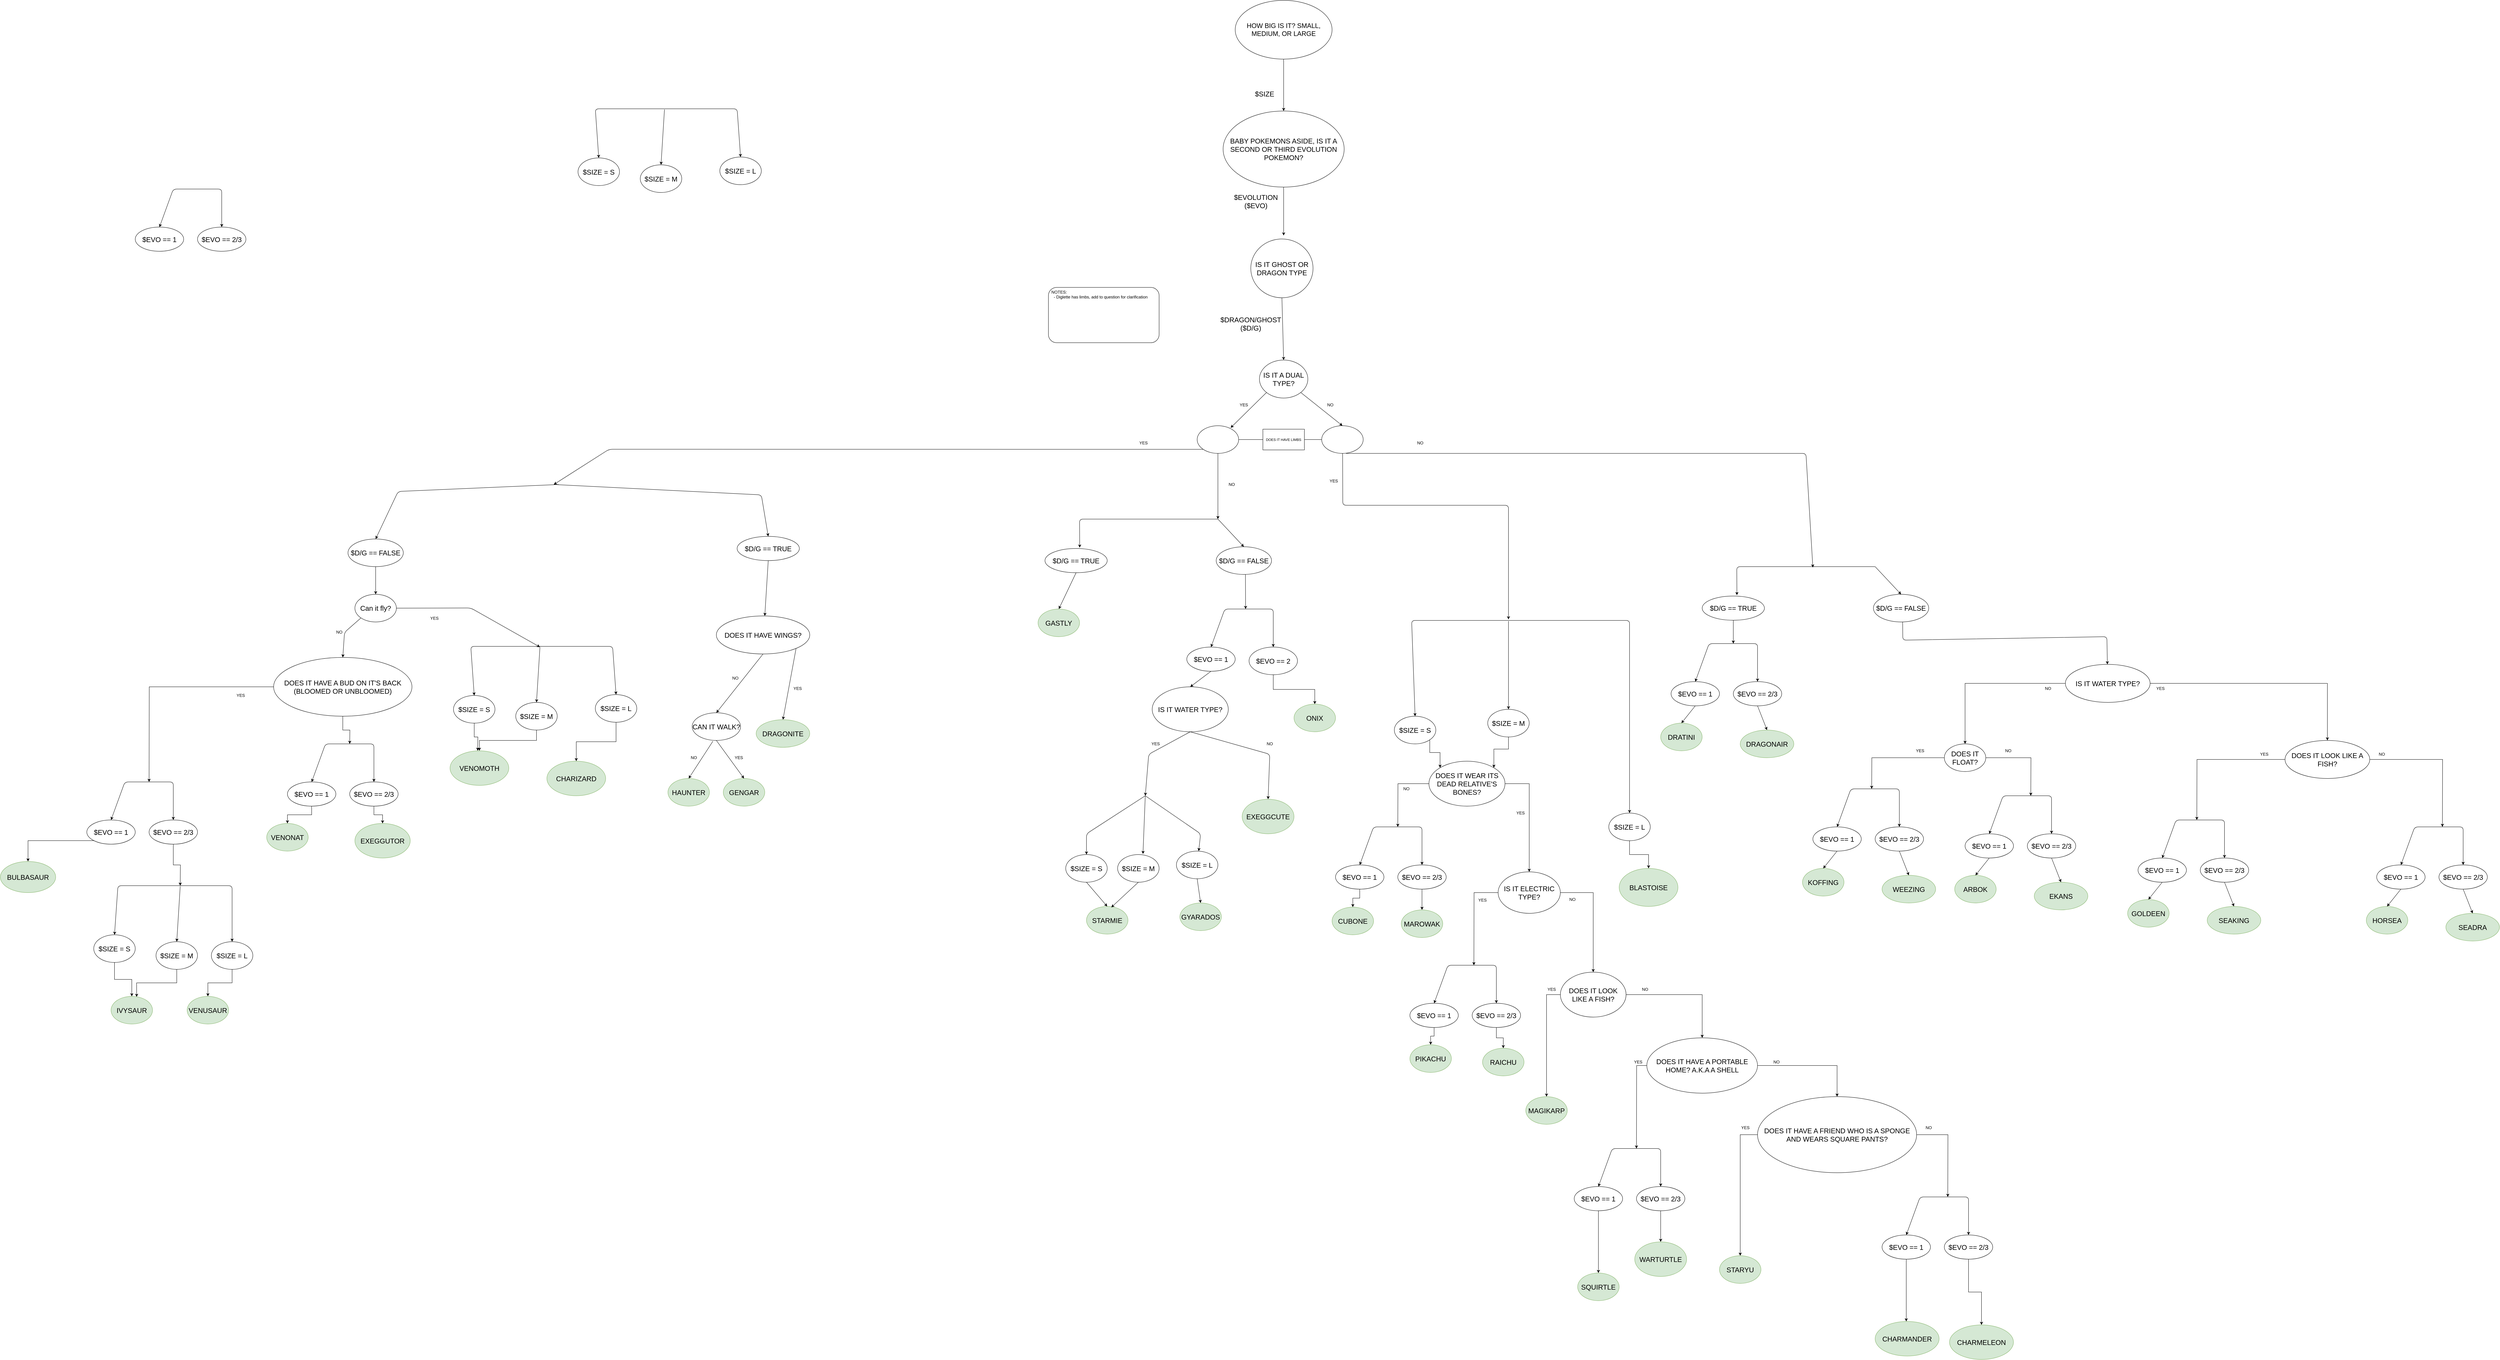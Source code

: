 <mxfile version="14.9.2" type="device"><diagram id="7vBpVz_CZUH2U-eSNvmA" name="Page-1"><mxGraphModel dx="5010" dy="2362" grid="1" gridSize="10" guides="1" tooltips="1" connect="1" arrows="1" fold="1" page="1" pageScale="1" pageWidth="850" pageHeight="1100" math="0" shadow="0"><root><mxCell id="0"/><mxCell id="1" parent="0"/><mxCell id="J7W-G_x0SixLcccGQLT0-1" value="&lt;font style=&quot;font-size: 20px&quot;&gt;IS IT A DUAL TYPE?&lt;/font&gt;" style="ellipse;whiteSpace=wrap;html=1;" vertex="1" parent="1"><mxGeometry x="450" y="220" width="140" height="110" as="geometry"/></mxCell><mxCell id="J7W-G_x0SixLcccGQLT0-2" value="" style="ellipse;whiteSpace=wrap;html=1;" vertex="1" parent="1"><mxGeometry x="270" y="410" width="120" height="80" as="geometry"/></mxCell><mxCell id="J7W-G_x0SixLcccGQLT0-3" value="" style="ellipse;whiteSpace=wrap;html=1;" vertex="1" parent="1"><mxGeometry x="630" y="410" width="120" height="80" as="geometry"/></mxCell><mxCell id="J7W-G_x0SixLcccGQLT0-4" value="" style="endArrow=classic;html=1;exitX=0;exitY=1;exitDx=0;exitDy=0;entryX=0.807;entryY=0.075;entryDx=0;entryDy=0;entryPerimeter=0;" edge="1" parent="1" source="J7W-G_x0SixLcccGQLT0-1" target="J7W-G_x0SixLcccGQLT0-2"><mxGeometry width="50" height="50" relative="1" as="geometry"><mxPoint x="350" y="470" as="sourcePoint"/><mxPoint x="400" y="420" as="targetPoint"/></mxGeometry></mxCell><mxCell id="J7W-G_x0SixLcccGQLT0-5" value="" style="endArrow=classic;html=1;exitX=1;exitY=1;exitDx=0;exitDy=0;entryX=0.5;entryY=0;entryDx=0;entryDy=0;" edge="1" parent="1" source="J7W-G_x0SixLcccGQLT0-1" target="J7W-G_x0SixLcccGQLT0-3"><mxGeometry width="50" height="50" relative="1" as="geometry"><mxPoint x="350" y="470" as="sourcePoint"/><mxPoint x="400" y="420" as="targetPoint"/></mxGeometry></mxCell><mxCell id="J7W-G_x0SixLcccGQLT0-7" value="YES" style="text;html=1;strokeColor=none;fillColor=none;align=center;verticalAlign=middle;whiteSpace=wrap;rounded=0;" vertex="1" parent="1"><mxGeometry x="360" y="330" width="90" height="40" as="geometry"/></mxCell><mxCell id="J7W-G_x0SixLcccGQLT0-8" value="NO" style="text;html=1;strokeColor=none;fillColor=none;align=center;verticalAlign=middle;whiteSpace=wrap;rounded=0;" vertex="1" parent="1"><mxGeometry x="610" y="330" width="90" height="40" as="geometry"/></mxCell><mxCell id="J7W-G_x0SixLcccGQLT0-9" value="&lt;font size=&quot;1&quot;&gt;DOES IT HAVE LIMBS&lt;/font&gt;" style="rounded=0;whiteSpace=wrap;html=1;" vertex="1" parent="1"><mxGeometry x="460" y="420" width="120" height="60" as="geometry"/></mxCell><mxCell id="J7W-G_x0SixLcccGQLT0-10" value="" style="endArrow=none;html=1;exitX=1;exitY=0.5;exitDx=0;exitDy=0;entryX=0;entryY=0.5;entryDx=0;entryDy=0;" edge="1" parent="1" source="J7W-G_x0SixLcccGQLT0-2" target="J7W-G_x0SixLcccGQLT0-9"><mxGeometry width="50" height="50" relative="1" as="geometry"><mxPoint x="510" y="570" as="sourcePoint"/><mxPoint x="560" y="520" as="targetPoint"/></mxGeometry></mxCell><mxCell id="J7W-G_x0SixLcccGQLT0-11" value="" style="endArrow=none;html=1;entryX=1;entryY=0.5;entryDx=0;entryDy=0;exitX=0;exitY=0.5;exitDx=0;exitDy=0;" edge="1" parent="1" source="J7W-G_x0SixLcccGQLT0-3" target="J7W-G_x0SixLcccGQLT0-9"><mxGeometry width="50" height="50" relative="1" as="geometry"><mxPoint x="510" y="570" as="sourcePoint"/><mxPoint x="560" y="520" as="targetPoint"/></mxGeometry></mxCell><mxCell id="J7W-G_x0SixLcccGQLT0-13" value="" style="endArrow=classic;html=1;exitX=0;exitY=1;exitDx=0;exitDy=0;" edge="1" parent="1" source="J7W-G_x0SixLcccGQLT0-2"><mxGeometry width="50" height="50" relative="1" as="geometry"><mxPoint x="390.003" y="500.001" as="sourcePoint"/><mxPoint x="-1590" y="580" as="targetPoint"/><Array as="points"><mxPoint x="-1430" y="478"/></Array></mxGeometry></mxCell><mxCell id="J7W-G_x0SixLcccGQLT0-14" value="YES" style="text;html=1;strokeColor=none;fillColor=none;align=center;verticalAlign=middle;whiteSpace=wrap;rounded=0;" vertex="1" parent="1"><mxGeometry x="70" y="440" width="90" height="40" as="geometry"/></mxCell><mxCell id="J7W-G_x0SixLcccGQLT0-15" value="" style="endArrow=classic;html=1;exitX=0;exitY=1;exitDx=0;exitDy=0;" edge="1" parent="1"><mxGeometry width="50" height="50" relative="1" as="geometry"><mxPoint x="690.503" y="490.001" as="sourcePoint"/><mxPoint x="1170" y="970" as="targetPoint"/><Array as="points"><mxPoint x="691" y="640"/><mxPoint x="1170" y="640"/></Array></mxGeometry></mxCell><mxCell id="J7W-G_x0SixLcccGQLT0-16" value="YES" style="text;html=1;strokeColor=none;fillColor=none;align=center;verticalAlign=middle;whiteSpace=wrap;rounded=0;" vertex="1" parent="1"><mxGeometry x="620" y="550" width="90" height="40" as="geometry"/></mxCell><mxCell id="J7W-G_x0SixLcccGQLT0-17" value="" style="endArrow=classic;html=1;exitX=1;exitY=1;exitDx=0;exitDy=0;" edge="1" parent="1"><mxGeometry width="50" height="50" relative="1" as="geometry"><mxPoint x="699.997" y="490.001" as="sourcePoint"/><mxPoint x="2050" y="820" as="targetPoint"/><Array as="points"><mxPoint x="2030" y="490"/></Array></mxGeometry></mxCell><mxCell id="J7W-G_x0SixLcccGQLT0-18" value="NO" style="text;html=1;strokeColor=none;fillColor=none;align=center;verticalAlign=middle;whiteSpace=wrap;rounded=0;" vertex="1" parent="1"><mxGeometry x="870" y="440" width="90" height="40" as="geometry"/></mxCell><mxCell id="J7W-G_x0SixLcccGQLT0-19" value="" style="endArrow=classic;html=1;" edge="1" parent="1" source="J7W-G_x0SixLcccGQLT0-2"><mxGeometry width="50" height="50" relative="1" as="geometry"><mxPoint x="329.497" y="506.111" as="sourcePoint"/><mxPoint x="330" y="680" as="targetPoint"/></mxGeometry></mxCell><mxCell id="J7W-G_x0SixLcccGQLT0-20" value="NO" style="text;html=1;strokeColor=none;fillColor=none;align=center;verticalAlign=middle;whiteSpace=wrap;rounded=0;" vertex="1" parent="1"><mxGeometry x="325" y="560" width="90" height="40" as="geometry"/></mxCell><mxCell id="J7W-G_x0SixLcccGQLT0-21" value="&amp;nbsp; NOTES:&lt;br&gt;&amp;nbsp; &amp;nbsp; - Diglette has limbs, add to question for clarification&lt;br&gt;" style="rounded=1;whiteSpace=wrap;html=1;align=left;verticalAlign=top;" vertex="1" parent="1"><mxGeometry x="-160" y="10" width="320" height="160" as="geometry"/></mxCell><mxCell id="J7W-G_x0SixLcccGQLT0-22" value="&lt;font style=&quot;font-size: 19px&quot;&gt;HOW BIG IS IT? SMALL, MEDIUM, OR LARGE&lt;/font&gt;" style="ellipse;whiteSpace=wrap;html=1;align=center;verticalAlign=middle;" vertex="1" parent="1"><mxGeometry x="380" y="-820" width="280" height="170" as="geometry"/></mxCell><mxCell id="J7W-G_x0SixLcccGQLT0-23" value="" style="endArrow=classic;html=1;exitX=0.5;exitY=1;exitDx=0;exitDy=0;entryX=0.5;entryY=0;entryDx=0;entryDy=0;" edge="1" parent="1" source="J7W-G_x0SixLcccGQLT0-22" target="J7W-G_x0SixLcccGQLT0-154"><mxGeometry width="50" height="50" relative="1" as="geometry"><mxPoint x="370" y="450" as="sourcePoint"/><mxPoint x="520" y="-440" as="targetPoint"/></mxGeometry></mxCell><mxCell id="J7W-G_x0SixLcccGQLT0-24" value="$SIZE" style="text;html=1;strokeColor=none;fillColor=none;align=center;verticalAlign=middle;whiteSpace=wrap;rounded=0;fontSize=20;" vertex="1" parent="1"><mxGeometry x="430" y="-565" width="70" height="30" as="geometry"/></mxCell><mxCell id="J7W-G_x0SixLcccGQLT0-26" value="$D/G == FALSE" style="ellipse;whiteSpace=wrap;html=1;fontSize=20;align=center;verticalAlign=middle;" vertex="1" parent="1"><mxGeometry x="325" y="760" width="160" height="80" as="geometry"/></mxCell><mxCell id="J7W-G_x0SixLcccGQLT0-27" value="$D/G == TRUE" style="ellipse;whiteSpace=wrap;html=1;fontSize=20;align=center;verticalAlign=middle;" vertex="1" parent="1"><mxGeometry x="-170" y="765" width="180" height="70" as="geometry"/></mxCell><mxCell id="J7W-G_x0SixLcccGQLT0-29" value="" style="endArrow=classic;html=1;fontSize=20;entryX=0.558;entryY=-0.035;entryDx=0;entryDy=0;entryPerimeter=0;" edge="1" parent="1" target="J7W-G_x0SixLcccGQLT0-27"><mxGeometry width="50" height="50" relative="1" as="geometry"><mxPoint x="330" y="680" as="sourcePoint"/><mxPoint x="300" y="700" as="targetPoint"/><Array as="points"><mxPoint x="-70" y="680"/></Array></mxGeometry></mxCell><mxCell id="J7W-G_x0SixLcccGQLT0-30" value="" style="endArrow=classic;html=1;fontSize=20;entryX=0.5;entryY=0;entryDx=0;entryDy=0;" edge="1" parent="1" target="J7W-G_x0SixLcccGQLT0-26"><mxGeometry width="50" height="50" relative="1" as="geometry"><mxPoint x="330" y="680" as="sourcePoint"/><mxPoint x="136.96" y="807.2" as="targetPoint"/></mxGeometry></mxCell><mxCell id="J7W-G_x0SixLcccGQLT0-33" value="IS IT GHOST OR DRAGON TYPE" style="ellipse;whiteSpace=wrap;html=1;fontSize=20;align=center;verticalAlign=middle;" vertex="1" parent="1"><mxGeometry x="425" y="-130" width="180" height="170" as="geometry"/></mxCell><mxCell id="J7W-G_x0SixLcccGQLT0-35" value="" style="endArrow=classic;html=1;fontSize=20;exitX=0.5;exitY=1;exitDx=0;exitDy=0;entryX=0.5;entryY=0;entryDx=0;entryDy=0;" edge="1" parent="1" source="J7W-G_x0SixLcccGQLT0-33" target="J7W-G_x0SixLcccGQLT0-1"><mxGeometry width="50" height="50" relative="1" as="geometry"><mxPoint x="472.561" y="21.288" as="sourcePoint"/><mxPoint x="530" y="220" as="targetPoint"/></mxGeometry></mxCell><mxCell id="J7W-G_x0SixLcccGQLT0-37" value="$DRAGON/GHOST ($D/G)" style="text;html=1;strokeColor=none;fillColor=none;align=center;verticalAlign=middle;whiteSpace=wrap;rounded=0;fontSize=20;" vertex="1" parent="1"><mxGeometry x="390" y="100" width="70" height="30" as="geometry"/></mxCell><mxCell id="J7W-G_x0SixLcccGQLT0-39" value="" style="endArrow=classic;html=1;fontSize=20;exitX=0.5;exitY=1;exitDx=0;exitDy=0;entryX=0.5;entryY=0;entryDx=0;entryDy=0;" edge="1" parent="1" source="J7W-G_x0SixLcccGQLT0-27" target="J7W-G_x0SixLcccGQLT0-47"><mxGeometry width="50" height="50" relative="1" as="geometry"><mxPoint x="194.29" y="835" as="sourcePoint"/><mxPoint x="-286.68" y="978.32" as="targetPoint"/><Array as="points"/></mxGeometry></mxCell><mxCell id="J7W-G_x0SixLcccGQLT0-40" value="" style="endArrow=classic;html=1;fontSize=20;" edge="1" parent="1"><mxGeometry width="50" height="50" relative="1" as="geometry"><mxPoint x="409.56" y="840" as="sourcePoint"/><mxPoint x="410" y="940" as="targetPoint"/></mxGeometry></mxCell><mxCell id="J7W-G_x0SixLcccGQLT0-47" value="GASTLY" style="ellipse;whiteSpace=wrap;html=1;fontSize=20;align=center;verticalAlign=middle;fillColor=#d5e8d4;strokeColor=#82b366;" vertex="1" parent="1"><mxGeometry x="-190" y="940" width="120" height="80" as="geometry"/></mxCell><mxCell id="J7W-G_x0SixLcccGQLT0-48" value="DRAGONAIR" style="ellipse;whiteSpace=wrap;html=1;fontSize=20;align=center;verticalAlign=middle;fillColor=#d5e8d4;strokeColor=#82b366;" vertex="1" parent="1"><mxGeometry x="1840" y="1290" width="155" height="80" as="geometry"/></mxCell><mxCell id="J7W-G_x0SixLcccGQLT0-49" value="DRATINI" style="ellipse;whiteSpace=wrap;html=1;fontSize=20;align=center;verticalAlign=middle;fillColor=#d5e8d4;strokeColor=#82b366;" vertex="1" parent="1"><mxGeometry x="1610" y="1270" width="120" height="80" as="geometry"/></mxCell><mxCell id="J7W-G_x0SixLcccGQLT0-56" value="$EVO == 1" style="ellipse;whiteSpace=wrap;html=1;fontSize=20;align=center;verticalAlign=middle;" vertex="1" parent="1"><mxGeometry x="1640" y="1150" width="140" height="70" as="geometry"/></mxCell><mxCell id="J7W-G_x0SixLcccGQLT0-57" value="" style="endArrow=classic;html=1;fontSize=20;exitX=0.5;exitY=1;exitDx=0;exitDy=0;entryX=0.5;entryY=0;entryDx=0;entryDy=0;" edge="1" parent="1" source="J7W-G_x0SixLcccGQLT0-56" target="J7W-G_x0SixLcccGQLT0-49"><mxGeometry width="50" height="50" relative="1" as="geometry"><mxPoint x="2120" y="1410" as="sourcePoint"/><mxPoint x="1645" y="1380" as="targetPoint"/></mxGeometry></mxCell><mxCell id="J7W-G_x0SixLcccGQLT0-58" value="" style="endArrow=classic;html=1;fontSize=20;entryX=0.5;entryY=0;entryDx=0;entryDy=0;exitX=0.5;exitY=1;exitDx=0;exitDy=0;" edge="1" parent="1" source="J7W-G_x0SixLcccGQLT0-169" target="J7W-G_x0SixLcccGQLT0-48"><mxGeometry width="50" height="50" relative="1" as="geometry"><mxPoint x="1910" y="1220" as="sourcePoint"/><mxPoint x="1260" y="1350" as="targetPoint"/></mxGeometry></mxCell><mxCell id="J7W-G_x0SixLcccGQLT0-182" style="edgeStyle=orthogonalEdgeStyle;rounded=0;orthogonalLoop=1;jettySize=auto;html=1;entryX=0.5;entryY=0;entryDx=0;entryDy=0;fontSize=20;" edge="1" parent="1" source="J7W-G_x0SixLcccGQLT0-64" target="J7W-G_x0SixLcccGQLT0-147"><mxGeometry relative="1" as="geometry"/></mxCell><mxCell id="J7W-G_x0SixLcccGQLT0-64" value="$D/G == FALSE" style="ellipse;whiteSpace=wrap;html=1;fontSize=20;align=center;verticalAlign=middle;" vertex="1" parent="1"><mxGeometry x="-2185" y="737.45" width="160" height="80" as="geometry"/></mxCell><mxCell id="J7W-G_x0SixLcccGQLT0-65" value="$D/G == TRUE" style="ellipse;whiteSpace=wrap;html=1;fontSize=20;align=center;verticalAlign=middle;" vertex="1" parent="1"><mxGeometry x="-1060" y="730" width="180" height="70" as="geometry"/></mxCell><mxCell id="J7W-G_x0SixLcccGQLT0-67" value="" style="endArrow=classic;html=1;fontSize=20;exitX=0.5;exitY=1;exitDx=0;exitDy=0;" edge="1" parent="1" source="J7W-G_x0SixLcccGQLT0-65"><mxGeometry width="50" height="50" relative="1" as="geometry"><mxPoint x="-695.71" y="800" as="sourcePoint"/><mxPoint x="-980" y="960" as="targetPoint"/><Array as="points"/></mxGeometry></mxCell><mxCell id="J7W-G_x0SixLcccGQLT0-75" value="DRAGONITE" style="ellipse;whiteSpace=wrap;html=1;fontSize=20;align=center;verticalAlign=middle;fillColor=#d5e8d4;strokeColor=#82b366;" vertex="1" parent="1"><mxGeometry x="-1005" y="1260" width="155" height="80" as="geometry"/></mxCell><mxCell id="J7W-G_x0SixLcccGQLT0-76" value="GENGAR" style="ellipse;whiteSpace=wrap;html=1;fontSize=20;align=center;verticalAlign=middle;fillColor=#d5e8d4;strokeColor=#82b366;" vertex="1" parent="1"><mxGeometry x="-1100" y="1430" width="120" height="80" as="geometry"/></mxCell><mxCell id="J7W-G_x0SixLcccGQLT0-80" value="DOES IT HAVE WINGS?" style="ellipse;whiteSpace=wrap;html=1;fontSize=20;align=center;verticalAlign=middle;" vertex="1" parent="1"><mxGeometry x="-1120" y="960" width="270" height="110" as="geometry"/></mxCell><mxCell id="J7W-G_x0SixLcccGQLT0-81" value="" style="endArrow=classic;html=1;fontSize=20;exitX=0.5;exitY=1;exitDx=0;exitDy=0;entryX=0.5;entryY=0;entryDx=0;entryDy=0;" edge="1" parent="1" source="J7W-G_x0SixLcccGQLT0-80" target="J7W-G_x0SixLcccGQLT0-140"><mxGeometry width="50" height="50" relative="1" as="geometry"><mxPoint x="-1390" y="1345" as="sourcePoint"/><mxPoint x="-1110" y="1210" as="targetPoint"/></mxGeometry></mxCell><mxCell id="J7W-G_x0SixLcccGQLT0-82" value="" style="endArrow=classic;html=1;fontSize=20;exitX=1;exitY=1;exitDx=0;exitDy=0;entryX=0.5;entryY=0;entryDx=0;entryDy=0;" edge="1" parent="1" source="J7W-G_x0SixLcccGQLT0-80" target="J7W-G_x0SixLcccGQLT0-75"><mxGeometry width="50" height="50" relative="1" as="geometry"><mxPoint x="-1365" y="1385" as="sourcePoint"/><mxPoint x="-1350" y="1465" as="targetPoint"/></mxGeometry></mxCell><mxCell id="J7W-G_x0SixLcccGQLT0-84" value="YES" style="text;html=1;strokeColor=none;fillColor=none;align=center;verticalAlign=middle;whiteSpace=wrap;rounded=0;" vertex="1" parent="1"><mxGeometry x="-930" y="1150" width="90" height="40" as="geometry"/></mxCell><mxCell id="J7W-G_x0SixLcccGQLT0-85" value="NO" style="text;html=1;strokeColor=none;fillColor=none;align=center;verticalAlign=middle;whiteSpace=wrap;rounded=0;" vertex="1" parent="1"><mxGeometry x="-1110" y="1120" width="90" height="40" as="geometry"/></mxCell><mxCell id="J7W-G_x0SixLcccGQLT0-87" value="" style="endArrow=classic;html=1;fontSize=20;entryX=0.5;entryY=0;entryDx=0;entryDy=0;" edge="1" parent="1" target="J7W-G_x0SixLcccGQLT0-65"><mxGeometry width="50" height="50" relative="1" as="geometry"><mxPoint x="-1590" y="580" as="sourcePoint"/><mxPoint x="-1040" y="760" as="targetPoint"/><Array as="points"><mxPoint x="-990" y="610"/></Array></mxGeometry></mxCell><mxCell id="J7W-G_x0SixLcccGQLT0-89" value="" style="endArrow=classic;html=1;fontSize=20;entryX=0.5;entryY=0;entryDx=0;entryDy=0;" edge="1" parent="1" target="J7W-G_x0SixLcccGQLT0-64"><mxGeometry width="50" height="50" relative="1" as="geometry"><mxPoint x="-1576.0" y="580" as="sourcePoint"/><mxPoint x="-2540" y="760" as="targetPoint"/><Array as="points"><mxPoint x="-2040" y="600"/></Array></mxGeometry></mxCell><mxCell id="J7W-G_x0SixLcccGQLT0-90" value="IS IT WATER TYPE?" style="ellipse;whiteSpace=wrap;html=1;fontSize=20;align=center;verticalAlign=middle;" vertex="1" parent="1"><mxGeometry x="140" y="1165" width="220" height="130" as="geometry"/></mxCell><mxCell id="J7W-G_x0SixLcccGQLT0-99" value="" style="endArrow=classic;html=1;fontSize=20;exitX=0.5;exitY=1;exitDx=0;exitDy=0;" edge="1" parent="1" source="J7W-G_x0SixLcccGQLT0-90"><mxGeometry width="50" height="50" relative="1" as="geometry"><mxPoint x="170" y="1500" as="sourcePoint"/><mxPoint x="120" y="1480" as="targetPoint"/><Array as="points"><mxPoint x="130" y="1360"/></Array></mxGeometry></mxCell><mxCell id="J7W-G_x0SixLcccGQLT0-100" value="" style="endArrow=classic;html=1;fontSize=20;exitX=0.5;exitY=1;exitDx=0;exitDy=0;entryX=0.5;entryY=0;entryDx=0;entryDy=0;" edge="1" parent="1" source="J7W-G_x0SixLcccGQLT0-90" target="J7W-G_x0SixLcccGQLT0-122"><mxGeometry width="50" height="50" relative="1" as="geometry"><mxPoint x="271.618" y="1310.604" as="sourcePoint"/><mxPoint x="480" y="1470" as="targetPoint"/><Array as="points"><mxPoint x="480" y="1360"/></Array></mxGeometry></mxCell><mxCell id="J7W-G_x0SixLcccGQLT0-103" value="YES" style="text;html=1;strokeColor=none;fillColor=none;align=center;verticalAlign=middle;whiteSpace=wrap;rounded=0;" vertex="1" parent="1"><mxGeometry x="105" y="1310" width="90" height="40" as="geometry"/></mxCell><mxCell id="J7W-G_x0SixLcccGQLT0-104" value="NO" style="text;html=1;strokeColor=none;fillColor=none;align=center;verticalAlign=middle;whiteSpace=wrap;rounded=0;" vertex="1" parent="1"><mxGeometry x="435" y="1310" width="90" height="40" as="geometry"/></mxCell><mxCell id="J7W-G_x0SixLcccGQLT0-105" value="" style="endArrow=classic;html=1;fontSize=20;" edge="1" parent="1" target="J7W-G_x0SixLcccGQLT0-109"><mxGeometry width="50" height="50" relative="1" as="geometry"><mxPoint x="120" y="1480" as="sourcePoint"/><mxPoint x="180" y="1865.61" as="targetPoint"/><Array as="points"><mxPoint x="-50" y="1590"/></Array></mxGeometry></mxCell><mxCell id="J7W-G_x0SixLcccGQLT0-106" value="" style="endArrow=classic;html=1;fontSize=20;entryX=0.611;entryY=-0.021;entryDx=0;entryDy=0;entryPerimeter=0;" edge="1" parent="1" target="J7W-G_x0SixLcccGQLT0-110"><mxGeometry width="50" height="50" relative="1" as="geometry"><mxPoint x="120" y="1480" as="sourcePoint"/><mxPoint x="-50" y="1875.61" as="targetPoint"/><Array as="points"/></mxGeometry></mxCell><mxCell id="J7W-G_x0SixLcccGQLT0-107" value="" style="endArrow=classic;html=1;fontSize=20;" edge="1" parent="1" target="J7W-G_x0SixLcccGQLT0-108"><mxGeometry width="50" height="50" relative="1" as="geometry"><mxPoint x="120" y="1480" as="sourcePoint"/><mxPoint x="555" y="1835.61" as="targetPoint"/><Array as="points"><mxPoint x="280" y="1590"/></Array></mxGeometry></mxCell><mxCell id="J7W-G_x0SixLcccGQLT0-108" value="$SIZE = L" style="ellipse;whiteSpace=wrap;html=1;fontSize=20;align=center;verticalAlign=middle;" vertex="1" parent="1"><mxGeometry x="210" y="1640" width="120" height="80" as="geometry"/></mxCell><mxCell id="J7W-G_x0SixLcccGQLT0-109" value="$SIZE = S" style="ellipse;whiteSpace=wrap;html=1;fontSize=20;align=center;verticalAlign=middle;" vertex="1" parent="1"><mxGeometry x="-110" y="1650" width="120" height="80" as="geometry"/></mxCell><mxCell id="J7W-G_x0SixLcccGQLT0-110" value="$SIZE = M" style="ellipse;whiteSpace=wrap;html=1;fontSize=20;align=center;verticalAlign=middle;" vertex="1" parent="1"><mxGeometry x="40" y="1650" width="120" height="80" as="geometry"/></mxCell><mxCell id="J7W-G_x0SixLcccGQLT0-111" value="STARMIE" style="ellipse;whiteSpace=wrap;html=1;fontSize=20;align=center;verticalAlign=middle;fillColor=#d5e8d4;strokeColor=#82b366;" vertex="1" parent="1"><mxGeometry x="-50" y="1800" width="120" height="80" as="geometry"/></mxCell><mxCell id="J7W-G_x0SixLcccGQLT0-112" value="" style="endArrow=classic;html=1;fontSize=20;exitX=0.5;exitY=1;exitDx=0;exitDy=0;entryX=0.5;entryY=0;entryDx=0;entryDy=0;" edge="1" parent="1" source="J7W-G_x0SixLcccGQLT0-109" target="J7W-G_x0SixLcccGQLT0-111"><mxGeometry width="50" height="50" relative="1" as="geometry"><mxPoint x="-130" y="1880" as="sourcePoint"/><mxPoint x="220" y="1650" as="targetPoint"/></mxGeometry></mxCell><mxCell id="J7W-G_x0SixLcccGQLT0-113" value="" style="endArrow=classic;html=1;fontSize=20;exitX=0.5;exitY=1;exitDx=0;exitDy=0;entryX=0.598;entryY=0.033;entryDx=0;entryDy=0;entryPerimeter=0;" edge="1" parent="1" source="J7W-G_x0SixLcccGQLT0-110" target="J7W-G_x0SixLcccGQLT0-111"><mxGeometry width="50" height="50" relative="1" as="geometry"><mxPoint x="-120" y="1885.61" as="sourcePoint"/><mxPoint x="-60" y="2050" as="targetPoint"/></mxGeometry></mxCell><mxCell id="J7W-G_x0SixLcccGQLT0-114" value="GYARADOS" style="ellipse;whiteSpace=wrap;html=1;fontSize=20;align=center;verticalAlign=middle;fillColor=#d5e8d4;strokeColor=#82b366;" vertex="1" parent="1"><mxGeometry x="220" y="1790" width="120" height="80" as="geometry"/></mxCell><mxCell id="J7W-G_x0SixLcccGQLT0-115" value="" style="endArrow=classic;html=1;fontSize=20;exitX=0.5;exitY=1;exitDx=0;exitDy=0;entryX=0.5;entryY=0;entryDx=0;entryDy=0;" edge="1" parent="1" source="J7W-G_x0SixLcccGQLT0-108" target="J7W-G_x0SixLcccGQLT0-114"><mxGeometry width="50" height="50" relative="1" as="geometry"><mxPoint x="70" y="1925.61" as="sourcePoint"/><mxPoint x="-48.24" y="2052.64" as="targetPoint"/></mxGeometry></mxCell><mxCell id="J7W-G_x0SixLcccGQLT0-122" value="EXEGGCUTE" style="ellipse;whiteSpace=wrap;html=1;fontSize=20;align=center;verticalAlign=middle;fillColor=#d5e8d4;strokeColor=#82b366;" vertex="1" parent="1"><mxGeometry x="400" y="1490" width="150" height="100" as="geometry"/></mxCell><mxCell id="J7W-G_x0SixLcccGQLT0-125" value="ONIX" style="ellipse;whiteSpace=wrap;html=1;fontSize=20;align=center;verticalAlign=middle;fillColor=#d5e8d4;strokeColor=#82b366;" vertex="1" parent="1"><mxGeometry x="550" y="1215" width="120" height="80" as="geometry"/></mxCell><mxCell id="J7W-G_x0SixLcccGQLT0-139" value="" style="endArrow=classic;html=1;fontSize=20;entryX=0.5;entryY=0;entryDx=0;entryDy=0;exitX=0.429;exitY=1.027;exitDx=0;exitDy=0;exitPerimeter=0;" edge="1" parent="1" source="J7W-G_x0SixLcccGQLT0-140" target="J7W-G_x0SixLcccGQLT0-141"><mxGeometry width="50" height="50" relative="1" as="geometry"><mxPoint x="-1275" y="1220" as="sourcePoint"/><mxPoint x="-1230" y="1410" as="targetPoint"/></mxGeometry></mxCell><mxCell id="J7W-G_x0SixLcccGQLT0-140" value="CAN IT WALK?" style="ellipse;whiteSpace=wrap;html=1;fontSize=20;align=center;verticalAlign=middle;" vertex="1" parent="1"><mxGeometry x="-1190" y="1240" width="140" height="80" as="geometry"/></mxCell><mxCell id="J7W-G_x0SixLcccGQLT0-141" value="HAUNTER" style="ellipse;whiteSpace=wrap;html=1;fontSize=20;align=center;verticalAlign=middle;fillColor=#d5e8d4;strokeColor=#82b366;" vertex="1" parent="1"><mxGeometry x="-1260" y="1430" width="120" height="80" as="geometry"/></mxCell><mxCell id="J7W-G_x0SixLcccGQLT0-142" value="" style="endArrow=classic;html=1;fontSize=20;entryX=0.5;entryY=0;entryDx=0;entryDy=0;exitX=0.5;exitY=1;exitDx=0;exitDy=0;" edge="1" parent="1" source="J7W-G_x0SixLcccGQLT0-140" target="J7W-G_x0SixLcccGQLT0-76"><mxGeometry width="50" height="50" relative="1" as="geometry"><mxPoint x="-1159.497" y="1318.284" as="sourcePoint"/><mxPoint x="-1190" y="1440" as="targetPoint"/></mxGeometry></mxCell><mxCell id="J7W-G_x0SixLcccGQLT0-143" value="NO" style="text;html=1;strokeColor=none;fillColor=none;align=center;verticalAlign=middle;whiteSpace=wrap;rounded=0;" vertex="1" parent="1"><mxGeometry x="-1230" y="1350" width="90" height="40" as="geometry"/></mxCell><mxCell id="J7W-G_x0SixLcccGQLT0-144" value="YES" style="text;html=1;strokeColor=none;fillColor=none;align=center;verticalAlign=middle;whiteSpace=wrap;rounded=0;" vertex="1" parent="1"><mxGeometry x="-1100" y="1350" width="90" height="40" as="geometry"/></mxCell><mxCell id="J7W-G_x0SixLcccGQLT0-147" value="Can it fly?" style="ellipse;whiteSpace=wrap;html=1;fontSize=20;align=center;verticalAlign=middle;" vertex="1" parent="1"><mxGeometry x="-2165" y="897.45" width="120" height="80" as="geometry"/></mxCell><mxCell id="J7W-G_x0SixLcccGQLT0-148" value="" style="endArrow=classic;html=1;fontSize=20;exitX=1;exitY=0.5;exitDx=0;exitDy=0;" edge="1" parent="1" source="J7W-G_x0SixLcccGQLT0-147"><mxGeometry width="50" height="50" relative="1" as="geometry"><mxPoint x="-2040" y="930" as="sourcePoint"/><mxPoint x="-1630" y="1050" as="targetPoint"/><Array as="points"><mxPoint x="-1830" y="937"/></Array></mxGeometry></mxCell><mxCell id="J7W-G_x0SixLcccGQLT0-149" value="" style="endArrow=classic;html=1;fontSize=20;exitX=0;exitY=1;exitDx=0;exitDy=0;entryX=0.5;entryY=0;entryDx=0;entryDy=0;" edge="1" parent="1" source="J7W-G_x0SixLcccGQLT0-147" target="J7W-G_x0SixLcccGQLT0-197"><mxGeometry width="50" height="50" relative="1" as="geometry"><mxPoint x="-2052.574" y="975.734" as="sourcePoint"/><mxPoint x="-2195" y="1077.45" as="targetPoint"/><Array as="points"><mxPoint x="-2195" y="1007.45"/></Array></mxGeometry></mxCell><mxCell id="J7W-G_x0SixLcccGQLT0-150" value="VENOMOTH" style="ellipse;whiteSpace=wrap;html=1;fontSize=20;align=center;verticalAlign=middle;fillColor=#d5e8d4;strokeColor=#82b366;" vertex="1" parent="1"><mxGeometry x="-1890" y="1350" width="170" height="100" as="geometry"/></mxCell><mxCell id="J7W-G_x0SixLcccGQLT0-151" value="YES" style="text;html=1;strokeColor=none;fillColor=none;align=center;verticalAlign=middle;whiteSpace=wrap;rounded=0;" vertex="1" parent="1"><mxGeometry x="-1980" y="947.45" width="90" height="40" as="geometry"/></mxCell><mxCell id="J7W-G_x0SixLcccGQLT0-152" value="NO" style="text;html=1;strokeColor=none;fillColor=none;align=center;verticalAlign=middle;whiteSpace=wrap;rounded=0;" vertex="1" parent="1"><mxGeometry x="-2255" y="987.45" width="90" height="40" as="geometry"/></mxCell><mxCell id="J7W-G_x0SixLcccGQLT0-154" value="BABY POKEMONS ASIDE, IS IT A SECOND OR THIRD EVOLUTION POKEMON?" style="ellipse;whiteSpace=wrap;html=1;fontSize=20;align=center;verticalAlign=middle;" vertex="1" parent="1"><mxGeometry x="345" y="-500" width="350" height="220" as="geometry"/></mxCell><mxCell id="J7W-G_x0SixLcccGQLT0-158" value="" style="endArrow=classic;html=1;fontSize=20;exitX=0.5;exitY=1;exitDx=0;exitDy=0;" edge="1" parent="1" source="J7W-G_x0SixLcccGQLT0-154"><mxGeometry width="50" height="50" relative="1" as="geometry"><mxPoint x="450" y="-130" as="sourcePoint"/><mxPoint x="520" y="-140" as="targetPoint"/></mxGeometry></mxCell><mxCell id="J7W-G_x0SixLcccGQLT0-160" value="$EVOLUTION ($EVO)" style="text;html=1;strokeColor=none;fillColor=none;align=center;verticalAlign=middle;whiteSpace=wrap;rounded=0;fontSize=20;" vertex="1" parent="1"><mxGeometry x="405" y="-254.39" width="70" height="30" as="geometry"/></mxCell><mxCell id="J7W-G_x0SixLcccGQLT0-161" value="$D/G == FALSE" style="ellipse;whiteSpace=wrap;html=1;fontSize=20;align=center;verticalAlign=middle;" vertex="1" parent="1"><mxGeometry x="2225" y="897.45" width="160" height="80" as="geometry"/></mxCell><mxCell id="J7W-G_x0SixLcccGQLT0-162" value="$D/G == TRUE" style="ellipse;whiteSpace=wrap;html=1;fontSize=20;align=center;verticalAlign=middle;" vertex="1" parent="1"><mxGeometry x="1730" y="902.45" width="180" height="70" as="geometry"/></mxCell><mxCell id="J7W-G_x0SixLcccGQLT0-163" value="" style="endArrow=classic;html=1;fontSize=20;entryX=0.558;entryY=-0.035;entryDx=0;entryDy=0;entryPerimeter=0;" edge="1" parent="1" target="J7W-G_x0SixLcccGQLT0-162"><mxGeometry width="50" height="50" relative="1" as="geometry"><mxPoint x="2230" y="817.45" as="sourcePoint"/><mxPoint x="2200" y="837.45" as="targetPoint"/><Array as="points"><mxPoint x="1830" y="817.45"/></Array></mxGeometry></mxCell><mxCell id="J7W-G_x0SixLcccGQLT0-164" value="" style="endArrow=classic;html=1;fontSize=20;entryX=0.5;entryY=0;entryDx=0;entryDy=0;" edge="1" parent="1" target="J7W-G_x0SixLcccGQLT0-161"><mxGeometry width="50" height="50" relative="1" as="geometry"><mxPoint x="2230" y="817.45" as="sourcePoint"/><mxPoint x="2036.96" y="944.65" as="targetPoint"/></mxGeometry></mxCell><mxCell id="J7W-G_x0SixLcccGQLT0-165" value="" style="endArrow=classic;html=1;fontSize=20;exitX=0.5;exitY=1;exitDx=0;exitDy=0;" edge="1" parent="1" source="J7W-G_x0SixLcccGQLT0-162"><mxGeometry width="50" height="50" relative="1" as="geometry"><mxPoint x="2094.29" y="972.45" as="sourcePoint"/><mxPoint x="1820" y="1040" as="targetPoint"/><Array as="points"/></mxGeometry></mxCell><mxCell id="J7W-G_x0SixLcccGQLT0-166" value="" style="endArrow=classic;html=1;fontSize=20;" edge="1" parent="1" target="J7W-G_x0SixLcccGQLT0-224"><mxGeometry width="50" height="50" relative="1" as="geometry"><mxPoint x="2309.56" y="977.45" as="sourcePoint"/><mxPoint x="2310" y="1050" as="targetPoint"/><Array as="points"><mxPoint x="2310" y="1030"/><mxPoint x="2900" y="1020"/></Array></mxGeometry></mxCell><mxCell id="J7W-G_x0SixLcccGQLT0-169" value="$EVO == 2/3" style="ellipse;whiteSpace=wrap;html=1;fontSize=20;align=center;verticalAlign=middle;" vertex="1" parent="1"><mxGeometry x="1820" y="1150" width="140" height="70" as="geometry"/></mxCell><mxCell id="J7W-G_x0SixLcccGQLT0-170" value="" style="endArrow=classic;startArrow=classic;html=1;fontSize=20;entryX=0.5;entryY=0;entryDx=0;entryDy=0;exitX=0.5;exitY=0;exitDx=0;exitDy=0;" edge="1" parent="1" source="J7W-G_x0SixLcccGQLT0-56" target="J7W-G_x0SixLcccGQLT0-169"><mxGeometry width="50" height="50" relative="1" as="geometry"><mxPoint x="1680" y="1050" as="sourcePoint"/><mxPoint x="1920" y="1150" as="targetPoint"/><Array as="points"><mxPoint x="1750" y="1040"/><mxPoint x="1890" y="1040"/></Array></mxGeometry></mxCell><mxCell id="J7W-G_x0SixLcccGQLT0-171" value="$EVO == 1" style="ellipse;whiteSpace=wrap;html=1;fontSize=20;align=center;verticalAlign=middle;" vertex="1" parent="1"><mxGeometry x="240" y="1050" width="140" height="70" as="geometry"/></mxCell><mxCell id="J7W-G_x0SixLcccGQLT0-172" value="" style="endArrow=classic;html=1;fontSize=20;exitX=0.5;exitY=1;exitDx=0;exitDy=0;entryX=0.5;entryY=0;entryDx=0;entryDy=0;" edge="1" parent="1" source="J7W-G_x0SixLcccGQLT0-171" target="J7W-G_x0SixLcccGQLT0-90"><mxGeometry width="50" height="50" relative="1" as="geometry"><mxPoint x="720" y="1310" as="sourcePoint"/><mxPoint x="270" y="1170" as="targetPoint"/></mxGeometry></mxCell><mxCell id="J7W-G_x0SixLcccGQLT0-175" style="edgeStyle=orthogonalEdgeStyle;rounded=0;orthogonalLoop=1;jettySize=auto;html=1;entryX=0.5;entryY=0;entryDx=0;entryDy=0;fontSize=20;" edge="1" parent="1" source="J7W-G_x0SixLcccGQLT0-173" target="J7W-G_x0SixLcccGQLT0-125"><mxGeometry relative="1" as="geometry"/></mxCell><mxCell id="J7W-G_x0SixLcccGQLT0-173" value="$EVO == 2" style="ellipse;whiteSpace=wrap;html=1;fontSize=20;align=center;verticalAlign=middle;" vertex="1" parent="1"><mxGeometry x="420" y="1050" width="140" height="80" as="geometry"/></mxCell><mxCell id="J7W-G_x0SixLcccGQLT0-174" value="" style="endArrow=classic;startArrow=classic;html=1;fontSize=20;entryX=0.5;entryY=0;entryDx=0;entryDy=0;exitX=0.5;exitY=0;exitDx=0;exitDy=0;" edge="1" parent="1" source="J7W-G_x0SixLcccGQLT0-171" target="J7W-G_x0SixLcccGQLT0-173"><mxGeometry width="50" height="50" relative="1" as="geometry"><mxPoint x="280" y="950" as="sourcePoint"/><mxPoint x="520" y="1050" as="targetPoint"/><Array as="points"><mxPoint x="350" y="940"/><mxPoint x="490" y="940"/></Array></mxGeometry></mxCell><mxCell id="J7W-G_x0SixLcccGQLT0-176" value="$EVO == 1" style="ellipse;whiteSpace=wrap;html=1;fontSize=20;align=center;verticalAlign=middle;" vertex="1" parent="1"><mxGeometry x="-2800" y="-164.39" width="140" height="70" as="geometry"/></mxCell><mxCell id="J7W-G_x0SixLcccGQLT0-177" value="$EVO == 2/3" style="ellipse;whiteSpace=wrap;html=1;fontSize=20;align=center;verticalAlign=middle;" vertex="1" parent="1"><mxGeometry x="-2620" y="-164.39" width="140" height="70" as="geometry"/></mxCell><mxCell id="J7W-G_x0SixLcccGQLT0-178" value="" style="endArrow=classic;startArrow=classic;html=1;fontSize=20;entryX=0.5;entryY=0;entryDx=0;entryDy=0;exitX=0.5;exitY=0;exitDx=0;exitDy=0;" edge="1" parent="1" source="J7W-G_x0SixLcccGQLT0-176" target="J7W-G_x0SixLcccGQLT0-177"><mxGeometry width="50" height="50" relative="1" as="geometry"><mxPoint x="-2760" y="-264.39" as="sourcePoint"/><mxPoint x="-2520" y="-164.39" as="targetPoint"/><Array as="points"><mxPoint x="-2690" y="-274.39"/><mxPoint x="-2550" y="-274.39"/></Array></mxGeometry></mxCell><mxCell id="J7W-G_x0SixLcccGQLT0-209" style="edgeStyle=orthogonalEdgeStyle;rounded=0;orthogonalLoop=1;jettySize=auto;html=1;exitX=0;exitY=1;exitDx=0;exitDy=0;fontSize=20;" edge="1" parent="1" source="J7W-G_x0SixLcccGQLT0-179" target="J7W-G_x0SixLcccGQLT0-205"><mxGeometry relative="1" as="geometry"/></mxCell><mxCell id="J7W-G_x0SixLcccGQLT0-179" value="$EVO == 1" style="ellipse;whiteSpace=wrap;html=1;fontSize=20;align=center;verticalAlign=middle;" vertex="1" parent="1"><mxGeometry x="-2940" y="1550" width="140" height="70" as="geometry"/></mxCell><mxCell id="J7W-G_x0SixLcccGQLT0-204" style="edgeStyle=orthogonalEdgeStyle;rounded=0;orthogonalLoop=1;jettySize=auto;html=1;exitX=0.5;exitY=1;exitDx=0;exitDy=0;fontSize=20;" edge="1" parent="1" source="J7W-G_x0SixLcccGQLT0-180"><mxGeometry relative="1" as="geometry"><mxPoint x="-2670" y="1740" as="targetPoint"/></mxGeometry></mxCell><mxCell id="J7W-G_x0SixLcccGQLT0-180" value="$EVO == 2/3" style="ellipse;whiteSpace=wrap;html=1;fontSize=20;align=center;verticalAlign=middle;" vertex="1" parent="1"><mxGeometry x="-2760" y="1550" width="140" height="70" as="geometry"/></mxCell><mxCell id="J7W-G_x0SixLcccGQLT0-181" value="" style="endArrow=classic;startArrow=classic;html=1;fontSize=20;entryX=0.5;entryY=0;entryDx=0;entryDy=0;exitX=0.5;exitY=0;exitDx=0;exitDy=0;" edge="1" parent="1" source="J7W-G_x0SixLcccGQLT0-179" target="J7W-G_x0SixLcccGQLT0-180"><mxGeometry width="50" height="50" relative="1" as="geometry"><mxPoint x="-2900" y="1450" as="sourcePoint"/><mxPoint x="-2660" y="1550" as="targetPoint"/><Array as="points"><mxPoint x="-2830" y="1440"/><mxPoint x="-2690" y="1440"/></Array></mxGeometry></mxCell><mxCell id="J7W-G_x0SixLcccGQLT0-183" value="" style="endArrow=classic;startArrow=classic;html=1;fontSize=20;entryX=0.5;entryY=0;entryDx=0;entryDy=0;exitX=0.5;exitY=0;exitDx=0;exitDy=0;" edge="1" parent="1" source="J7W-G_x0SixLcccGQLT0-186" target="J7W-G_x0SixLcccGQLT0-185"><mxGeometry width="50" height="50" relative="1" as="geometry"><mxPoint x="-1830" y="1160" as="sourcePoint"/><mxPoint x="-1420" y="1170" as="targetPoint"/><Array as="points"><mxPoint x="-1830" y="1048"/><mxPoint x="-1420" y="1048"/></Array></mxGeometry></mxCell><mxCell id="J7W-G_x0SixLcccGQLT0-184" value="" style="endArrow=classic;html=1;fontSize=20;entryX=0.5;entryY=0;entryDx=0;entryDy=0;" edge="1" parent="1" target="J7W-G_x0SixLcccGQLT0-187"><mxGeometry width="50" height="50" relative="1" as="geometry"><mxPoint x="-1630" y="1050" as="sourcePoint"/><mxPoint x="-1630" y="1160" as="targetPoint"/></mxGeometry></mxCell><mxCell id="J7W-G_x0SixLcccGQLT0-194" style="edgeStyle=orthogonalEdgeStyle;rounded=0;orthogonalLoop=1;jettySize=auto;html=1;exitX=0.5;exitY=1;exitDx=0;exitDy=0;entryX=0.5;entryY=0;entryDx=0;entryDy=0;fontSize=20;" edge="1" parent="1" source="J7W-G_x0SixLcccGQLT0-185" target="J7W-G_x0SixLcccGQLT0-193"><mxGeometry relative="1" as="geometry"/></mxCell><mxCell id="J7W-G_x0SixLcccGQLT0-185" value="$SIZE = L" style="ellipse;whiteSpace=wrap;html=1;fontSize=20;align=center;verticalAlign=middle;" vertex="1" parent="1"><mxGeometry x="-1470" y="1187.45" width="120" height="80" as="geometry"/></mxCell><mxCell id="J7W-G_x0SixLcccGQLT0-196" style="edgeStyle=orthogonalEdgeStyle;rounded=0;orthogonalLoop=1;jettySize=auto;html=1;exitX=0.5;exitY=1;exitDx=0;exitDy=0;fontSize=20;" edge="1" parent="1" source="J7W-G_x0SixLcccGQLT0-186"><mxGeometry relative="1" as="geometry"><mxPoint x="-1810" y="1350" as="targetPoint"/></mxGeometry></mxCell><mxCell id="J7W-G_x0SixLcccGQLT0-186" value="$SIZE = S" style="ellipse;whiteSpace=wrap;html=1;fontSize=20;align=center;verticalAlign=middle;" vertex="1" parent="1"><mxGeometry x="-1880" y="1190" width="120" height="80" as="geometry"/></mxCell><mxCell id="J7W-G_x0SixLcccGQLT0-195" style="edgeStyle=orthogonalEdgeStyle;rounded=0;orthogonalLoop=1;jettySize=auto;html=1;exitX=0.5;exitY=1;exitDx=0;exitDy=0;entryX=0.5;entryY=0;entryDx=0;entryDy=0;fontSize=20;" edge="1" parent="1" source="J7W-G_x0SixLcccGQLT0-187" target="J7W-G_x0SixLcccGQLT0-150"><mxGeometry relative="1" as="geometry"/></mxCell><mxCell id="J7W-G_x0SixLcccGQLT0-187" value="$SIZE = M" style="ellipse;whiteSpace=wrap;html=1;fontSize=20;align=center;verticalAlign=middle;" vertex="1" parent="1"><mxGeometry x="-1700" y="1210" width="120" height="80" as="geometry"/></mxCell><mxCell id="J7W-G_x0SixLcccGQLT0-188" value="" style="endArrow=classic;startArrow=classic;html=1;fontSize=20;entryX=0.5;entryY=0;entryDx=0;entryDy=0;exitX=0.5;exitY=0;exitDx=0;exitDy=0;" edge="1" parent="1" source="J7W-G_x0SixLcccGQLT0-191" target="J7W-G_x0SixLcccGQLT0-190"><mxGeometry width="50" height="50" relative="1" as="geometry"><mxPoint x="-1470" y="-394.39" as="sourcePoint"/><mxPoint x="-1060" y="-384.39" as="targetPoint"/><Array as="points"><mxPoint x="-1470" y="-506.39"/><mxPoint x="-1060" y="-506.39"/></Array></mxGeometry></mxCell><mxCell id="J7W-G_x0SixLcccGQLT0-189" value="" style="endArrow=classic;html=1;fontSize=20;entryX=0.5;entryY=0;entryDx=0;entryDy=0;" edge="1" parent="1" target="J7W-G_x0SixLcccGQLT0-192"><mxGeometry width="50" height="50" relative="1" as="geometry"><mxPoint x="-1270" y="-504.39" as="sourcePoint"/><mxPoint x="-1270" y="-394.39" as="targetPoint"/></mxGeometry></mxCell><mxCell id="J7W-G_x0SixLcccGQLT0-190" value="$SIZE = L" style="ellipse;whiteSpace=wrap;html=1;fontSize=20;align=center;verticalAlign=middle;" vertex="1" parent="1"><mxGeometry x="-1110" y="-366.94" width="120" height="80" as="geometry"/></mxCell><mxCell id="J7W-G_x0SixLcccGQLT0-191" value="$SIZE = S" style="ellipse;whiteSpace=wrap;html=1;fontSize=20;align=center;verticalAlign=middle;" vertex="1" parent="1"><mxGeometry x="-1520" y="-364.39" width="120" height="80" as="geometry"/></mxCell><mxCell id="J7W-G_x0SixLcccGQLT0-192" value="$SIZE = M" style="ellipse;whiteSpace=wrap;html=1;fontSize=20;align=center;verticalAlign=middle;" vertex="1" parent="1"><mxGeometry x="-1340" y="-344.39" width="120" height="80" as="geometry"/></mxCell><mxCell id="J7W-G_x0SixLcccGQLT0-193" value="CHARIZARD" style="ellipse;whiteSpace=wrap;html=1;fontSize=20;align=center;verticalAlign=middle;fillColor=#d5e8d4;strokeColor=#82b366;" vertex="1" parent="1"><mxGeometry x="-1610" y="1380" width="170" height="100" as="geometry"/></mxCell><mxCell id="J7W-G_x0SixLcccGQLT0-207" style="edgeStyle=orthogonalEdgeStyle;rounded=0;orthogonalLoop=1;jettySize=auto;html=1;exitX=0;exitY=0.5;exitDx=0;exitDy=0;fontSize=20;" edge="1" parent="1" source="J7W-G_x0SixLcccGQLT0-197"><mxGeometry relative="1" as="geometry"><mxPoint x="-2760" y="1440" as="targetPoint"/></mxGeometry></mxCell><mxCell id="J7W-G_x0SixLcccGQLT0-219" style="edgeStyle=orthogonalEdgeStyle;rounded=0;orthogonalLoop=1;jettySize=auto;html=1;exitX=0.5;exitY=1;exitDx=0;exitDy=0;fontSize=20;" edge="1" parent="1" source="J7W-G_x0SixLcccGQLT0-197"><mxGeometry relative="1" as="geometry"><mxPoint x="-2180" y="1330" as="targetPoint"/></mxGeometry></mxCell><mxCell id="J7W-G_x0SixLcccGQLT0-197" value="DOES IT HAVE A BUD ON IT'S BACK (BLOOMED OR UNBLOOMED)" style="ellipse;whiteSpace=wrap;html=1;fontSize=20;align=center;verticalAlign=middle;" vertex="1" parent="1"><mxGeometry x="-2400" y="1080" width="400" height="170" as="geometry"/></mxCell><mxCell id="J7W-G_x0SixLcccGQLT0-198" value="" style="endArrow=classic;startArrow=classic;html=1;fontSize=20;entryX=0.5;entryY=0;entryDx=0;entryDy=0;exitX=0.5;exitY=0;exitDx=0;exitDy=0;" edge="1" parent="1" source="J7W-G_x0SixLcccGQLT0-201" target="J7W-G_x0SixLcccGQLT0-200"><mxGeometry width="50" height="50" relative="1" as="geometry"><mxPoint x="-2870" y="1852" as="sourcePoint"/><mxPoint x="-2460" y="1862" as="targetPoint"/><Array as="points"><mxPoint x="-2850" y="1740"/><mxPoint x="-2520" y="1740"/></Array></mxGeometry></mxCell><mxCell id="J7W-G_x0SixLcccGQLT0-199" value="" style="endArrow=classic;html=1;fontSize=20;entryX=0.5;entryY=0;entryDx=0;entryDy=0;" edge="1" parent="1" target="J7W-G_x0SixLcccGQLT0-202"><mxGeometry width="50" height="50" relative="1" as="geometry"><mxPoint x="-2670" y="1742.0" as="sourcePoint"/><mxPoint x="-2670" y="1852" as="targetPoint"/></mxGeometry></mxCell><mxCell id="J7W-G_x0SixLcccGQLT0-215" style="edgeStyle=orthogonalEdgeStyle;rounded=0;orthogonalLoop=1;jettySize=auto;html=1;exitX=0.5;exitY=1;exitDx=0;exitDy=0;entryX=0.5;entryY=0;entryDx=0;entryDy=0;fontSize=20;" edge="1" parent="1" source="J7W-G_x0SixLcccGQLT0-200" target="J7W-G_x0SixLcccGQLT0-214"><mxGeometry relative="1" as="geometry"/></mxCell><mxCell id="J7W-G_x0SixLcccGQLT0-200" value="$SIZE = L" style="ellipse;whiteSpace=wrap;html=1;fontSize=20;align=center;verticalAlign=middle;" vertex="1" parent="1"><mxGeometry x="-2580" y="1902" width="120" height="80" as="geometry"/></mxCell><mxCell id="J7W-G_x0SixLcccGQLT0-211" style="edgeStyle=orthogonalEdgeStyle;rounded=0;orthogonalLoop=1;jettySize=auto;html=1;exitX=0.5;exitY=1;exitDx=0;exitDy=0;fontSize=20;" edge="1" parent="1" source="J7W-G_x0SixLcccGQLT0-201" target="J7W-G_x0SixLcccGQLT0-210"><mxGeometry relative="1" as="geometry"/></mxCell><mxCell id="J7W-G_x0SixLcccGQLT0-201" value="$SIZE = S" style="ellipse;whiteSpace=wrap;html=1;fontSize=20;align=center;verticalAlign=middle;" vertex="1" parent="1"><mxGeometry x="-2920" y="1882" width="120" height="80" as="geometry"/></mxCell><mxCell id="J7W-G_x0SixLcccGQLT0-213" style="edgeStyle=orthogonalEdgeStyle;rounded=0;orthogonalLoop=1;jettySize=auto;html=1;exitX=0.5;exitY=1;exitDx=0;exitDy=0;entryX=0.617;entryY=0.02;entryDx=0;entryDy=0;entryPerimeter=0;fontSize=20;" edge="1" parent="1" source="J7W-G_x0SixLcccGQLT0-202" target="J7W-G_x0SixLcccGQLT0-210"><mxGeometry relative="1" as="geometry"/></mxCell><mxCell id="J7W-G_x0SixLcccGQLT0-202" value="$SIZE = M" style="ellipse;whiteSpace=wrap;html=1;fontSize=20;align=center;verticalAlign=middle;" vertex="1" parent="1"><mxGeometry x="-2740" y="1902" width="120" height="80" as="geometry"/></mxCell><mxCell id="J7W-G_x0SixLcccGQLT0-205" value="BULBASAUR" style="ellipse;whiteSpace=wrap;html=1;fontSize=20;align=center;verticalAlign=middle;fillColor=#d5e8d4;strokeColor=#82b366;" vertex="1" parent="1"><mxGeometry x="-3190" y="1670" width="160" height="90" as="geometry"/></mxCell><mxCell id="J7W-G_x0SixLcccGQLT0-208" value="YES" style="text;html=1;strokeColor=none;fillColor=none;align=center;verticalAlign=middle;whiteSpace=wrap;rounded=0;" vertex="1" parent="1"><mxGeometry x="-2540" y="1170" width="90" height="40" as="geometry"/></mxCell><mxCell id="J7W-G_x0SixLcccGQLT0-210" value="IVYSAUR" style="ellipse;whiteSpace=wrap;html=1;fontSize=20;align=center;verticalAlign=middle;fillColor=#d5e8d4;strokeColor=#82b366;" vertex="1" parent="1"><mxGeometry x="-2870" y="2060" width="120" height="80" as="geometry"/></mxCell><mxCell id="J7W-G_x0SixLcccGQLT0-214" value="VENUSAUR" style="ellipse;whiteSpace=wrap;html=1;fontSize=20;align=center;verticalAlign=middle;fillColor=#d5e8d4;strokeColor=#82b366;" vertex="1" parent="1"><mxGeometry x="-2650" y="2060" width="120" height="80" as="geometry"/></mxCell><mxCell id="J7W-G_x0SixLcccGQLT0-221" style="edgeStyle=orthogonalEdgeStyle;rounded=0;orthogonalLoop=1;jettySize=auto;html=1;exitX=0.5;exitY=1;exitDx=0;exitDy=0;entryX=0.5;entryY=0;entryDx=0;entryDy=0;fontSize=20;" edge="1" parent="1" source="J7W-G_x0SixLcccGQLT0-216" target="J7W-G_x0SixLcccGQLT0-220"><mxGeometry relative="1" as="geometry"/></mxCell><mxCell id="J7W-G_x0SixLcccGQLT0-216" value="$EVO == 1" style="ellipse;whiteSpace=wrap;html=1;fontSize=20;align=center;verticalAlign=middle;" vertex="1" parent="1"><mxGeometry x="-2360" y="1440" width="140" height="70" as="geometry"/></mxCell><mxCell id="J7W-G_x0SixLcccGQLT0-223" style="edgeStyle=orthogonalEdgeStyle;rounded=0;orthogonalLoop=1;jettySize=auto;html=1;exitX=0.5;exitY=1;exitDx=0;exitDy=0;entryX=0.5;entryY=0;entryDx=0;entryDy=0;fontSize=20;" edge="1" parent="1" source="J7W-G_x0SixLcccGQLT0-217" target="J7W-G_x0SixLcccGQLT0-222"><mxGeometry relative="1" as="geometry"/></mxCell><mxCell id="J7W-G_x0SixLcccGQLT0-217" value="$EVO == 2/3" style="ellipse;whiteSpace=wrap;html=1;fontSize=20;align=center;verticalAlign=middle;" vertex="1" parent="1"><mxGeometry x="-2180" y="1440" width="140" height="70" as="geometry"/></mxCell><mxCell id="J7W-G_x0SixLcccGQLT0-218" value="" style="endArrow=classic;startArrow=classic;html=1;fontSize=20;entryX=0.5;entryY=0;entryDx=0;entryDy=0;exitX=0.5;exitY=0;exitDx=0;exitDy=0;" edge="1" parent="1" source="J7W-G_x0SixLcccGQLT0-216" target="J7W-G_x0SixLcccGQLT0-217"><mxGeometry width="50" height="50" relative="1" as="geometry"><mxPoint x="-2320" y="1340" as="sourcePoint"/><mxPoint x="-2080" y="1440" as="targetPoint"/><Array as="points"><mxPoint x="-2250" y="1330"/><mxPoint x="-2110" y="1330"/></Array></mxGeometry></mxCell><mxCell id="J7W-G_x0SixLcccGQLT0-220" value="VENONAT" style="ellipse;whiteSpace=wrap;html=1;fontSize=20;align=center;verticalAlign=middle;fillColor=#d5e8d4;strokeColor=#82b366;" vertex="1" parent="1"><mxGeometry x="-2420" y="1560" width="120" height="80" as="geometry"/></mxCell><mxCell id="J7W-G_x0SixLcccGQLT0-222" value="EXEGGUTOR" style="ellipse;whiteSpace=wrap;html=1;fontSize=20;align=center;verticalAlign=middle;fillColor=#d5e8d4;strokeColor=#82b366;" vertex="1" parent="1"><mxGeometry x="-2165" y="1560" width="160" height="100" as="geometry"/></mxCell><mxCell id="J7W-G_x0SixLcccGQLT0-226" style="edgeStyle=orthogonalEdgeStyle;rounded=0;orthogonalLoop=1;jettySize=auto;html=1;exitX=0;exitY=0.5;exitDx=0;exitDy=0;entryX=0.5;entryY=0;entryDx=0;entryDy=0;fontSize=20;" edge="1" parent="1" source="J7W-G_x0SixLcccGQLT0-224" target="J7W-G_x0SixLcccGQLT0-225"><mxGeometry relative="1" as="geometry"/></mxCell><mxCell id="J7W-G_x0SixLcccGQLT0-257" style="edgeStyle=orthogonalEdgeStyle;rounded=0;orthogonalLoop=1;jettySize=auto;html=1;exitX=1;exitY=0.5;exitDx=0;exitDy=0;fontSize=20;entryX=0.5;entryY=0;entryDx=0;entryDy=0;" edge="1" parent="1" source="J7W-G_x0SixLcccGQLT0-224" target="J7W-G_x0SixLcccGQLT0-258"><mxGeometry relative="1" as="geometry"><mxPoint x="3230" y="1320" as="targetPoint"/></mxGeometry></mxCell><mxCell id="J7W-G_x0SixLcccGQLT0-224" value="IS IT WATER TYPE?" style="ellipse;whiteSpace=wrap;html=1;fontSize=20;align=center;verticalAlign=middle;" vertex="1" parent="1"><mxGeometry x="2780" y="1100" width="245" height="110" as="geometry"/></mxCell><mxCell id="J7W-G_x0SixLcccGQLT0-246" style="edgeStyle=orthogonalEdgeStyle;rounded=0;orthogonalLoop=1;jettySize=auto;html=1;exitX=0;exitY=0.5;exitDx=0;exitDy=0;fontSize=20;" edge="1" parent="1" source="J7W-G_x0SixLcccGQLT0-225"><mxGeometry relative="1" as="geometry"><mxPoint x="2220" y="1460" as="targetPoint"/></mxGeometry></mxCell><mxCell id="J7W-G_x0SixLcccGQLT0-247" style="edgeStyle=orthogonalEdgeStyle;rounded=0;orthogonalLoop=1;jettySize=auto;html=1;exitX=1;exitY=0.5;exitDx=0;exitDy=0;fontSize=20;" edge="1" parent="1" source="J7W-G_x0SixLcccGQLT0-225"><mxGeometry relative="1" as="geometry"><mxPoint x="2680" y="1480" as="targetPoint"/></mxGeometry></mxCell><mxCell id="J7W-G_x0SixLcccGQLT0-225" value="DOES IT FLOAT?" style="ellipse;whiteSpace=wrap;html=1;fontSize=20;align=center;verticalAlign=middle;" vertex="1" parent="1"><mxGeometry x="2430" y="1330" width="120" height="80" as="geometry"/></mxCell><mxCell id="J7W-G_x0SixLcccGQLT0-227" value="NO" style="text;html=1;strokeColor=none;fillColor=none;align=center;verticalAlign=middle;whiteSpace=wrap;rounded=0;" vertex="1" parent="1"><mxGeometry x="2685" y="1150" width="90" height="40" as="geometry"/></mxCell><mxCell id="J7W-G_x0SixLcccGQLT0-228" value="WEEZING" style="ellipse;whiteSpace=wrap;html=1;fontSize=20;align=center;verticalAlign=middle;fillColor=#d5e8d4;strokeColor=#82b366;" vertex="1" parent="1"><mxGeometry x="2250" y="1710" width="155" height="80" as="geometry"/></mxCell><mxCell id="J7W-G_x0SixLcccGQLT0-229" value="KOFFING" style="ellipse;whiteSpace=wrap;html=1;fontSize=20;align=center;verticalAlign=middle;fillColor=#d5e8d4;strokeColor=#82b366;" vertex="1" parent="1"><mxGeometry x="2020" y="1690" width="120" height="80" as="geometry"/></mxCell><mxCell id="J7W-G_x0SixLcccGQLT0-230" value="$EVO == 1" style="ellipse;whiteSpace=wrap;html=1;fontSize=20;align=center;verticalAlign=middle;" vertex="1" parent="1"><mxGeometry x="2050" y="1570" width="140" height="70" as="geometry"/></mxCell><mxCell id="J7W-G_x0SixLcccGQLT0-231" value="" style="endArrow=classic;html=1;fontSize=20;exitX=0.5;exitY=1;exitDx=0;exitDy=0;entryX=0.5;entryY=0;entryDx=0;entryDy=0;" edge="1" parent="1" source="J7W-G_x0SixLcccGQLT0-230" target="J7W-G_x0SixLcccGQLT0-229"><mxGeometry width="50" height="50" relative="1" as="geometry"><mxPoint x="2530" y="1830" as="sourcePoint"/><mxPoint x="2055" y="1800" as="targetPoint"/></mxGeometry></mxCell><mxCell id="J7W-G_x0SixLcccGQLT0-232" value="" style="endArrow=classic;html=1;fontSize=20;entryX=0.5;entryY=0;entryDx=0;entryDy=0;exitX=0.5;exitY=1;exitDx=0;exitDy=0;" edge="1" parent="1" source="J7W-G_x0SixLcccGQLT0-233" target="J7W-G_x0SixLcccGQLT0-228"><mxGeometry width="50" height="50" relative="1" as="geometry"><mxPoint x="2320" y="1640" as="sourcePoint"/><mxPoint x="1670" y="1770" as="targetPoint"/></mxGeometry></mxCell><mxCell id="J7W-G_x0SixLcccGQLT0-233" value="$EVO == 2/3" style="ellipse;whiteSpace=wrap;html=1;fontSize=20;align=center;verticalAlign=middle;" vertex="1" parent="1"><mxGeometry x="2230" y="1570" width="140" height="70" as="geometry"/></mxCell><mxCell id="J7W-G_x0SixLcccGQLT0-234" value="" style="endArrow=classic;startArrow=classic;html=1;fontSize=20;entryX=0.5;entryY=0;entryDx=0;entryDy=0;exitX=0.5;exitY=0;exitDx=0;exitDy=0;" edge="1" parent="1" source="J7W-G_x0SixLcccGQLT0-230" target="J7W-G_x0SixLcccGQLT0-233"><mxGeometry width="50" height="50" relative="1" as="geometry"><mxPoint x="2090" y="1470" as="sourcePoint"/><mxPoint x="2330" y="1570" as="targetPoint"/><Array as="points"><mxPoint x="2160" y="1460"/><mxPoint x="2300" y="1460"/></Array></mxGeometry></mxCell><mxCell id="J7W-G_x0SixLcccGQLT0-236" value="EKANS" style="ellipse;whiteSpace=wrap;html=1;fontSize=20;align=center;verticalAlign=middle;fillColor=#d5e8d4;strokeColor=#82b366;" vertex="1" parent="1"><mxGeometry x="2690" y="1730" width="155" height="80" as="geometry"/></mxCell><mxCell id="J7W-G_x0SixLcccGQLT0-237" value="ARBOK" style="ellipse;whiteSpace=wrap;html=1;fontSize=20;align=center;verticalAlign=middle;fillColor=#d5e8d4;strokeColor=#82b366;" vertex="1" parent="1"><mxGeometry x="2460" y="1710" width="120" height="80" as="geometry"/></mxCell><mxCell id="J7W-G_x0SixLcccGQLT0-238" value="$EVO == 1" style="ellipse;whiteSpace=wrap;html=1;fontSize=20;align=center;verticalAlign=middle;" vertex="1" parent="1"><mxGeometry x="2490" y="1590" width="140" height="70" as="geometry"/></mxCell><mxCell id="J7W-G_x0SixLcccGQLT0-239" value="" style="endArrow=classic;html=1;fontSize=20;exitX=0.5;exitY=1;exitDx=0;exitDy=0;entryX=0.5;entryY=0;entryDx=0;entryDy=0;" edge="1" parent="1" source="J7W-G_x0SixLcccGQLT0-238" target="J7W-G_x0SixLcccGQLT0-237"><mxGeometry width="50" height="50" relative="1" as="geometry"><mxPoint x="2970" y="1850" as="sourcePoint"/><mxPoint x="2495" y="1820" as="targetPoint"/></mxGeometry></mxCell><mxCell id="J7W-G_x0SixLcccGQLT0-240" value="" style="endArrow=classic;html=1;fontSize=20;entryX=0.5;entryY=0;entryDx=0;entryDy=0;exitX=0.5;exitY=1;exitDx=0;exitDy=0;" edge="1" parent="1" source="J7W-G_x0SixLcccGQLT0-241" target="J7W-G_x0SixLcccGQLT0-236"><mxGeometry width="50" height="50" relative="1" as="geometry"><mxPoint x="2760" y="1660" as="sourcePoint"/><mxPoint x="2110" y="1790" as="targetPoint"/></mxGeometry></mxCell><mxCell id="J7W-G_x0SixLcccGQLT0-241" value="$EVO == 2/3" style="ellipse;whiteSpace=wrap;html=1;fontSize=20;align=center;verticalAlign=middle;" vertex="1" parent="1"><mxGeometry x="2670" y="1590" width="140" height="70" as="geometry"/></mxCell><mxCell id="J7W-G_x0SixLcccGQLT0-242" value="" style="endArrow=classic;startArrow=classic;html=1;fontSize=20;entryX=0.5;entryY=0;entryDx=0;entryDy=0;exitX=0.5;exitY=0;exitDx=0;exitDy=0;" edge="1" parent="1" source="J7W-G_x0SixLcccGQLT0-238" target="J7W-G_x0SixLcccGQLT0-241"><mxGeometry width="50" height="50" relative="1" as="geometry"><mxPoint x="2530" y="1490" as="sourcePoint"/><mxPoint x="2770" y="1590" as="targetPoint"/><Array as="points"><mxPoint x="2600" y="1480"/><mxPoint x="2740" y="1480"/></Array></mxGeometry></mxCell><mxCell id="J7W-G_x0SixLcccGQLT0-248" value="NO" style="text;html=1;strokeColor=none;fillColor=none;align=center;verticalAlign=middle;whiteSpace=wrap;rounded=0;" vertex="1" parent="1"><mxGeometry x="2570" y="1330" width="90" height="40" as="geometry"/></mxCell><mxCell id="J7W-G_x0SixLcccGQLT0-249" value="YES" style="text;html=1;strokeColor=none;fillColor=none;align=center;verticalAlign=middle;whiteSpace=wrap;rounded=0;" vertex="1" parent="1"><mxGeometry x="2315" y="1330" width="90" height="40" as="geometry"/></mxCell><mxCell id="J7W-G_x0SixLcccGQLT0-250" value="SEAKING" style="ellipse;whiteSpace=wrap;html=1;fontSize=20;align=center;verticalAlign=middle;fillColor=#d5e8d4;strokeColor=#82b366;" vertex="1" parent="1"><mxGeometry x="3190" y="1800" width="155" height="80" as="geometry"/></mxCell><mxCell id="J7W-G_x0SixLcccGQLT0-251" value="GOLDEEN" style="ellipse;whiteSpace=wrap;html=1;fontSize=20;align=center;verticalAlign=middle;fillColor=#d5e8d4;strokeColor=#82b366;" vertex="1" parent="1"><mxGeometry x="2960" y="1780" width="120" height="80" as="geometry"/></mxCell><mxCell id="J7W-G_x0SixLcccGQLT0-252" value="$EVO == 1" style="ellipse;whiteSpace=wrap;html=1;fontSize=20;align=center;verticalAlign=middle;" vertex="1" parent="1"><mxGeometry x="2990" y="1660" width="140" height="70" as="geometry"/></mxCell><mxCell id="J7W-G_x0SixLcccGQLT0-253" value="" style="endArrow=classic;html=1;fontSize=20;exitX=0.5;exitY=1;exitDx=0;exitDy=0;entryX=0.5;entryY=0;entryDx=0;entryDy=0;" edge="1" parent="1" source="J7W-G_x0SixLcccGQLT0-252" target="J7W-G_x0SixLcccGQLT0-251"><mxGeometry width="50" height="50" relative="1" as="geometry"><mxPoint x="3470" y="1920" as="sourcePoint"/><mxPoint x="2995" y="1890" as="targetPoint"/></mxGeometry></mxCell><mxCell id="J7W-G_x0SixLcccGQLT0-254" value="" style="endArrow=classic;html=1;fontSize=20;entryX=0.5;entryY=0;entryDx=0;entryDy=0;exitX=0.5;exitY=1;exitDx=0;exitDy=0;" edge="1" parent="1" source="J7W-G_x0SixLcccGQLT0-255" target="J7W-G_x0SixLcccGQLT0-250"><mxGeometry width="50" height="50" relative="1" as="geometry"><mxPoint x="3260" y="1730" as="sourcePoint"/><mxPoint x="2610" y="1860" as="targetPoint"/></mxGeometry></mxCell><mxCell id="J7W-G_x0SixLcccGQLT0-255" value="$EVO == 2/3" style="ellipse;whiteSpace=wrap;html=1;fontSize=20;align=center;verticalAlign=middle;" vertex="1" parent="1"><mxGeometry x="3170" y="1660" width="140" height="70" as="geometry"/></mxCell><mxCell id="J7W-G_x0SixLcccGQLT0-256" value="" style="endArrow=classic;startArrow=classic;html=1;fontSize=20;entryX=0.5;entryY=0;entryDx=0;entryDy=0;exitX=0.5;exitY=0;exitDx=0;exitDy=0;" edge="1" parent="1" source="J7W-G_x0SixLcccGQLT0-252" target="J7W-G_x0SixLcccGQLT0-255"><mxGeometry width="50" height="50" relative="1" as="geometry"><mxPoint x="3030" y="1560" as="sourcePoint"/><mxPoint x="3270" y="1660" as="targetPoint"/><Array as="points"><mxPoint x="3100" y="1550"/><mxPoint x="3240" y="1550"/></Array></mxGeometry></mxCell><mxCell id="J7W-G_x0SixLcccGQLT0-269" style="edgeStyle=orthogonalEdgeStyle;rounded=0;orthogonalLoop=1;jettySize=auto;html=1;exitX=0;exitY=0.5;exitDx=0;exitDy=0;fontSize=20;" edge="1" parent="1" source="J7W-G_x0SixLcccGQLT0-258"><mxGeometry relative="1" as="geometry"><mxPoint x="3160.0" y="1550" as="targetPoint"/></mxGeometry></mxCell><mxCell id="J7W-G_x0SixLcccGQLT0-270" style="edgeStyle=orthogonalEdgeStyle;rounded=0;orthogonalLoop=1;jettySize=auto;html=1;exitX=1;exitY=0.5;exitDx=0;exitDy=0;fontSize=20;" edge="1" parent="1" source="J7W-G_x0SixLcccGQLT0-258"><mxGeometry relative="1" as="geometry"><mxPoint x="3870" y="1570" as="targetPoint"/></mxGeometry></mxCell><mxCell id="J7W-G_x0SixLcccGQLT0-258" value="DOES IT LOOK LIKE A FISH?" style="ellipse;whiteSpace=wrap;html=1;fontSize=20;align=center;verticalAlign=middle;" vertex="1" parent="1"><mxGeometry x="3415" y="1320" width="245" height="110" as="geometry"/></mxCell><mxCell id="J7W-G_x0SixLcccGQLT0-259" value="YES" style="text;html=1;strokeColor=none;fillColor=none;align=center;verticalAlign=middle;whiteSpace=wrap;rounded=0;" vertex="1" parent="1"><mxGeometry x="3010" y="1150" width="90" height="40" as="geometry"/></mxCell><mxCell id="J7W-G_x0SixLcccGQLT0-260" value="SEADRA" style="ellipse;whiteSpace=wrap;html=1;fontSize=20;align=center;verticalAlign=middle;fillColor=#d5e8d4;strokeColor=#82b366;" vertex="1" parent="1"><mxGeometry x="3880" y="1820" width="155" height="80" as="geometry"/></mxCell><mxCell id="J7W-G_x0SixLcccGQLT0-261" value="HORSEA" style="ellipse;whiteSpace=wrap;html=1;fontSize=20;align=center;verticalAlign=middle;fillColor=#d5e8d4;strokeColor=#82b366;" vertex="1" parent="1"><mxGeometry x="3650" y="1800" width="120" height="80" as="geometry"/></mxCell><mxCell id="J7W-G_x0SixLcccGQLT0-262" value="$EVO == 1" style="ellipse;whiteSpace=wrap;html=1;fontSize=20;align=center;verticalAlign=middle;" vertex="1" parent="1"><mxGeometry x="3680" y="1680" width="140" height="70" as="geometry"/></mxCell><mxCell id="J7W-G_x0SixLcccGQLT0-263" value="" style="endArrow=classic;html=1;fontSize=20;exitX=0.5;exitY=1;exitDx=0;exitDy=0;entryX=0.5;entryY=0;entryDx=0;entryDy=0;" edge="1" parent="1" source="J7W-G_x0SixLcccGQLT0-262" target="J7W-G_x0SixLcccGQLT0-261"><mxGeometry width="50" height="50" relative="1" as="geometry"><mxPoint x="4160" y="1940" as="sourcePoint"/><mxPoint x="3685" y="1910" as="targetPoint"/></mxGeometry></mxCell><mxCell id="J7W-G_x0SixLcccGQLT0-264" value="" style="endArrow=classic;html=1;fontSize=20;entryX=0.5;entryY=0;entryDx=0;entryDy=0;exitX=0.5;exitY=1;exitDx=0;exitDy=0;" edge="1" parent="1" source="J7W-G_x0SixLcccGQLT0-265" target="J7W-G_x0SixLcccGQLT0-260"><mxGeometry width="50" height="50" relative="1" as="geometry"><mxPoint x="3950" y="1750" as="sourcePoint"/><mxPoint x="3300" y="1880" as="targetPoint"/></mxGeometry></mxCell><mxCell id="J7W-G_x0SixLcccGQLT0-265" value="$EVO == 2/3" style="ellipse;whiteSpace=wrap;html=1;fontSize=20;align=center;verticalAlign=middle;" vertex="1" parent="1"><mxGeometry x="3860" y="1680" width="140" height="70" as="geometry"/></mxCell><mxCell id="J7W-G_x0SixLcccGQLT0-266" value="" style="endArrow=classic;startArrow=classic;html=1;fontSize=20;entryX=0.5;entryY=0;entryDx=0;entryDy=0;exitX=0.5;exitY=0;exitDx=0;exitDy=0;" edge="1" parent="1" source="J7W-G_x0SixLcccGQLT0-262" target="J7W-G_x0SixLcccGQLT0-265"><mxGeometry width="50" height="50" relative="1" as="geometry"><mxPoint x="3720" y="1580" as="sourcePoint"/><mxPoint x="3960" y="1680" as="targetPoint"/><Array as="points"><mxPoint x="3790" y="1570"/><mxPoint x="3930" y="1570"/></Array></mxGeometry></mxCell><mxCell id="J7W-G_x0SixLcccGQLT0-271" value="YES" style="text;html=1;strokeColor=none;fillColor=none;align=center;verticalAlign=middle;whiteSpace=wrap;rounded=0;" vertex="1" parent="1"><mxGeometry x="3310" y="1340" width="90" height="40" as="geometry"/></mxCell><mxCell id="J7W-G_x0SixLcccGQLT0-272" value="NO" style="text;html=1;strokeColor=none;fillColor=none;align=center;verticalAlign=middle;whiteSpace=wrap;rounded=0;" vertex="1" parent="1"><mxGeometry x="3650" y="1340" width="90" height="40" as="geometry"/></mxCell><mxCell id="J7W-G_x0SixLcccGQLT0-273" value="" style="endArrow=classic;startArrow=classic;html=1;fontSize=20;entryX=0.5;entryY=0;entryDx=0;entryDy=0;exitX=0.5;exitY=0;exitDx=0;exitDy=0;" edge="1" parent="1" source="J7W-G_x0SixLcccGQLT0-276" target="J7W-G_x0SixLcccGQLT0-275"><mxGeometry width="50" height="50" relative="1" as="geometry"><mxPoint x="970" y="1085" as="sourcePoint"/><mxPoint x="1380" y="1095" as="targetPoint"/><Array as="points"><mxPoint x="890" y="973"/><mxPoint x="1520" y="973"/></Array></mxGeometry></mxCell><mxCell id="J7W-G_x0SixLcccGQLT0-274" value="" style="endArrow=classic;html=1;fontSize=20;entryX=0.5;entryY=0;entryDx=0;entryDy=0;" edge="1" parent="1" target="J7W-G_x0SixLcccGQLT0-277"><mxGeometry width="50" height="50" relative="1" as="geometry"><mxPoint x="1170" y="975.0" as="sourcePoint"/><mxPoint x="1170" y="1085" as="targetPoint"/></mxGeometry></mxCell><mxCell id="J7W-G_x0SixLcccGQLT0-279" style="edgeStyle=orthogonalEdgeStyle;rounded=0;orthogonalLoop=1;jettySize=auto;html=1;exitX=0.5;exitY=1;exitDx=0;exitDy=0;entryX=0.5;entryY=0;entryDx=0;entryDy=0;fontSize=20;" edge="1" parent="1" source="J7W-G_x0SixLcccGQLT0-275" target="J7W-G_x0SixLcccGQLT0-278"><mxGeometry relative="1" as="geometry"/></mxCell><mxCell id="J7W-G_x0SixLcccGQLT0-275" value="$SIZE = L" style="ellipse;whiteSpace=wrap;html=1;fontSize=20;align=center;verticalAlign=middle;" vertex="1" parent="1"><mxGeometry x="1460" y="1530" width="120" height="80" as="geometry"/></mxCell><mxCell id="J7W-G_x0SixLcccGQLT0-295" style="edgeStyle=orthogonalEdgeStyle;rounded=0;orthogonalLoop=1;jettySize=auto;html=1;exitX=1;exitY=1;exitDx=0;exitDy=0;entryX=0;entryY=0;entryDx=0;entryDy=0;fontSize=20;" edge="1" parent="1" source="J7W-G_x0SixLcccGQLT0-276" target="J7W-G_x0SixLcccGQLT0-290"><mxGeometry relative="1" as="geometry"/></mxCell><mxCell id="J7W-G_x0SixLcccGQLT0-276" value="$SIZE = S" style="ellipse;whiteSpace=wrap;html=1;fontSize=20;align=center;verticalAlign=middle;" vertex="1" parent="1"><mxGeometry x="840" y="1250" width="120" height="80" as="geometry"/></mxCell><mxCell id="J7W-G_x0SixLcccGQLT0-296" style="edgeStyle=orthogonalEdgeStyle;rounded=0;orthogonalLoop=1;jettySize=auto;html=1;exitX=0.5;exitY=1;exitDx=0;exitDy=0;entryX=1;entryY=0;entryDx=0;entryDy=0;fontSize=20;" edge="1" parent="1" source="J7W-G_x0SixLcccGQLT0-277" target="J7W-G_x0SixLcccGQLT0-290"><mxGeometry relative="1" as="geometry"/></mxCell><mxCell id="J7W-G_x0SixLcccGQLT0-277" value="$SIZE = M" style="ellipse;whiteSpace=wrap;html=1;fontSize=20;align=center;verticalAlign=middle;" vertex="1" parent="1"><mxGeometry x="1110" y="1230" width="120" height="80" as="geometry"/></mxCell><mxCell id="J7W-G_x0SixLcccGQLT0-278" value="BLASTOISE" style="ellipse;whiteSpace=wrap;html=1;fontSize=20;align=center;verticalAlign=middle;fillColor=#d5e8d4;strokeColor=#82b366;" vertex="1" parent="1"><mxGeometry x="1490" y="1690" width="170" height="110" as="geometry"/></mxCell><mxCell id="J7W-G_x0SixLcccGQLT0-286" style="edgeStyle=orthogonalEdgeStyle;rounded=0;orthogonalLoop=1;jettySize=auto;html=1;exitX=0.5;exitY=1;exitDx=0;exitDy=0;entryX=0.5;entryY=0;entryDx=0;entryDy=0;fontSize=20;" edge="1" parent="1" source="J7W-G_x0SixLcccGQLT0-280" target="J7W-G_x0SixLcccGQLT0-284"><mxGeometry relative="1" as="geometry"/></mxCell><mxCell id="J7W-G_x0SixLcccGQLT0-280" value="$EVO == 1" style="ellipse;whiteSpace=wrap;html=1;fontSize=20;align=center;verticalAlign=middle;" vertex="1" parent="1"><mxGeometry x="885" y="2080" width="140" height="70" as="geometry"/></mxCell><mxCell id="J7W-G_x0SixLcccGQLT0-287" style="edgeStyle=orthogonalEdgeStyle;rounded=0;orthogonalLoop=1;jettySize=auto;html=1;exitX=0.5;exitY=1;exitDx=0;exitDy=0;entryX=0.5;entryY=0;entryDx=0;entryDy=0;fontSize=20;" edge="1" parent="1" source="J7W-G_x0SixLcccGQLT0-281" target="J7W-G_x0SixLcccGQLT0-285"><mxGeometry relative="1" as="geometry"/></mxCell><mxCell id="J7W-G_x0SixLcccGQLT0-281" value="$EVO == 2/3" style="ellipse;whiteSpace=wrap;html=1;fontSize=20;align=center;verticalAlign=middle;" vertex="1" parent="1"><mxGeometry x="1065" y="2080" width="140" height="70" as="geometry"/></mxCell><mxCell id="J7W-G_x0SixLcccGQLT0-282" value="" style="endArrow=classic;startArrow=classic;html=1;fontSize=20;entryX=0.5;entryY=0;entryDx=0;entryDy=0;exitX=0.5;exitY=0;exitDx=0;exitDy=0;" edge="1" parent="1" source="J7W-G_x0SixLcccGQLT0-280" target="J7W-G_x0SixLcccGQLT0-281"><mxGeometry width="50" height="50" relative="1" as="geometry"><mxPoint x="925" y="1980" as="sourcePoint"/><mxPoint x="1165" y="2080" as="targetPoint"/><Array as="points"><mxPoint x="995" y="1970"/><mxPoint x="1135" y="1970"/></Array></mxGeometry></mxCell><mxCell id="J7W-G_x0SixLcccGQLT0-284" value="PIKACHU" style="ellipse;whiteSpace=wrap;html=1;fontSize=20;align=center;verticalAlign=middle;fillColor=#d5e8d4;strokeColor=#82b366;" vertex="1" parent="1"><mxGeometry x="885" y="2200" width="120" height="80" as="geometry"/></mxCell><mxCell id="J7W-G_x0SixLcccGQLT0-285" value="RAICHU" style="ellipse;whiteSpace=wrap;html=1;fontSize=20;align=center;verticalAlign=middle;fillColor=#d5e8d4;strokeColor=#82b366;" vertex="1" parent="1"><mxGeometry x="1095" y="2210" width="120" height="80" as="geometry"/></mxCell><mxCell id="J7W-G_x0SixLcccGQLT0-302" style="edgeStyle=orthogonalEdgeStyle;rounded=0;orthogonalLoop=1;jettySize=auto;html=1;exitX=0;exitY=0.5;exitDx=0;exitDy=0;fontSize=20;" edge="1" parent="1" source="J7W-G_x0SixLcccGQLT0-290"><mxGeometry relative="1" as="geometry"><mxPoint x="850" y="1570" as="targetPoint"/></mxGeometry></mxCell><mxCell id="J7W-G_x0SixLcccGQLT0-307" style="edgeStyle=orthogonalEdgeStyle;rounded=0;orthogonalLoop=1;jettySize=auto;html=1;exitX=1;exitY=0.5;exitDx=0;exitDy=0;entryX=0.5;entryY=0;entryDx=0;entryDy=0;fontSize=20;" edge="1" parent="1" source="J7W-G_x0SixLcccGQLT0-290" target="J7W-G_x0SixLcccGQLT0-291"><mxGeometry relative="1" as="geometry"/></mxCell><mxCell id="J7W-G_x0SixLcccGQLT0-290" value="DOES IT WEAR ITS DEAD RELATIVE'S BONES?" style="ellipse;whiteSpace=wrap;html=1;fontSize=20;align=center;verticalAlign=middle;" vertex="1" parent="1"><mxGeometry x="940" y="1380" width="220" height="130" as="geometry"/></mxCell><mxCell id="J7W-G_x0SixLcccGQLT0-311" style="edgeStyle=orthogonalEdgeStyle;rounded=0;orthogonalLoop=1;jettySize=auto;html=1;exitX=0;exitY=0.5;exitDx=0;exitDy=0;fontSize=20;" edge="1" parent="1" source="J7W-G_x0SixLcccGQLT0-291"><mxGeometry relative="1" as="geometry"><mxPoint x="1070" y="1970" as="targetPoint"/></mxGeometry></mxCell><mxCell id="J7W-G_x0SixLcccGQLT0-312" style="edgeStyle=orthogonalEdgeStyle;rounded=0;orthogonalLoop=1;jettySize=auto;html=1;exitX=1;exitY=0.5;exitDx=0;exitDy=0;entryX=0.5;entryY=0;entryDx=0;entryDy=0;fontSize=20;" edge="1" parent="1" source="J7W-G_x0SixLcccGQLT0-291" target="J7W-G_x0SixLcccGQLT0-292"><mxGeometry relative="1" as="geometry"/></mxCell><mxCell id="J7W-G_x0SixLcccGQLT0-291" value="IS IT ELECTRIC TYPE?" style="ellipse;whiteSpace=wrap;html=1;fontSize=20;align=center;verticalAlign=middle;" vertex="1" parent="1"><mxGeometry x="1140" y="1700" width="180" height="120" as="geometry"/></mxCell><mxCell id="J7W-G_x0SixLcccGQLT0-316" style="edgeStyle=orthogonalEdgeStyle;rounded=0;orthogonalLoop=1;jettySize=auto;html=1;exitX=0;exitY=0.5;exitDx=0;exitDy=0;fontSize=20;" edge="1" parent="1" source="J7W-G_x0SixLcccGQLT0-292" target="J7W-G_x0SixLcccGQLT0-317"><mxGeometry relative="1" as="geometry"><mxPoint x="1280" y="2390" as="targetPoint"/></mxGeometry></mxCell><mxCell id="J7W-G_x0SixLcccGQLT0-318" style="edgeStyle=orthogonalEdgeStyle;rounded=0;orthogonalLoop=1;jettySize=auto;html=1;exitX=1;exitY=0.5;exitDx=0;exitDy=0;entryX=0.5;entryY=0;entryDx=0;entryDy=0;fontSize=20;" edge="1" parent="1" source="J7W-G_x0SixLcccGQLT0-292" target="J7W-G_x0SixLcccGQLT0-293"><mxGeometry relative="1" as="geometry"/></mxCell><mxCell id="J7W-G_x0SixLcccGQLT0-292" value="DOES IT LOOK LIKE A FISH?" style="ellipse;whiteSpace=wrap;html=1;fontSize=20;align=center;verticalAlign=middle;" vertex="1" parent="1"><mxGeometry x="1320" y="1990" width="190" height="130" as="geometry"/></mxCell><mxCell id="J7W-G_x0SixLcccGQLT0-326" style="edgeStyle=orthogonalEdgeStyle;rounded=0;orthogonalLoop=1;jettySize=auto;html=1;exitX=1;exitY=0.5;exitDx=0;exitDy=0;entryX=0.5;entryY=0;entryDx=0;entryDy=0;fontSize=20;" edge="1" parent="1" source="J7W-G_x0SixLcccGQLT0-293" target="J7W-G_x0SixLcccGQLT0-294"><mxGeometry relative="1" as="geometry"/></mxCell><mxCell id="J7W-G_x0SixLcccGQLT0-330" style="edgeStyle=orthogonalEdgeStyle;rounded=0;orthogonalLoop=1;jettySize=auto;html=1;exitX=0;exitY=0.5;exitDx=0;exitDy=0;fontSize=20;" edge="1" parent="1" source="J7W-G_x0SixLcccGQLT0-293"><mxGeometry relative="1" as="geometry"><mxPoint x="1540" y="2500" as="targetPoint"/></mxGeometry></mxCell><mxCell id="J7W-G_x0SixLcccGQLT0-293" value="DOES IT HAVE A PORTABLE HOME? A.K.A A SHELL" style="ellipse;whiteSpace=wrap;html=1;fontSize=20;align=center;verticalAlign=middle;" vertex="1" parent="1"><mxGeometry x="1570" y="2180" width="320" height="160" as="geometry"/></mxCell><mxCell id="J7W-G_x0SixLcccGQLT0-327" style="edgeStyle=orthogonalEdgeStyle;rounded=0;orthogonalLoop=1;jettySize=auto;html=1;exitX=1;exitY=0.5;exitDx=0;exitDy=0;fontSize=20;" edge="1" parent="1" source="J7W-G_x0SixLcccGQLT0-294"><mxGeometry relative="1" as="geometry"><mxPoint x="2440.0" y="2640" as="targetPoint"/></mxGeometry></mxCell><mxCell id="J7W-G_x0SixLcccGQLT0-328" style="edgeStyle=orthogonalEdgeStyle;rounded=0;orthogonalLoop=1;jettySize=auto;html=1;exitX=0;exitY=0.5;exitDx=0;exitDy=0;fontSize=20;" edge="1" parent="1" source="J7W-G_x0SixLcccGQLT0-294" target="J7W-G_x0SixLcccGQLT0-329"><mxGeometry relative="1" as="geometry"><mxPoint x="1840" y="2850" as="targetPoint"/></mxGeometry></mxCell><mxCell id="J7W-G_x0SixLcccGQLT0-294" value="DOES IT HAVE A FRIEND WHO IS A SPONGE AND WEARS SQUARE PANTS?" style="ellipse;whiteSpace=wrap;html=1;fontSize=20;align=center;verticalAlign=middle;" vertex="1" parent="1"><mxGeometry x="1890" y="2350" width="460" height="220" as="geometry"/></mxCell><mxCell id="J7W-G_x0SixLcccGQLT0-297" value="CUBONE" style="ellipse;whiteSpace=wrap;html=1;fontSize=20;align=center;verticalAlign=middle;fillColor=#d5e8d4;strokeColor=#82b366;" vertex="1" parent="1"><mxGeometry x="660" y="1802" width="120" height="80" as="geometry"/></mxCell><mxCell id="J7W-G_x0SixLcccGQLT0-298" value="MAROWAK" style="ellipse;whiteSpace=wrap;html=1;fontSize=20;align=center;verticalAlign=middle;fillColor=#d5e8d4;strokeColor=#82b366;" vertex="1" parent="1"><mxGeometry x="860" y="1810" width="120" height="80" as="geometry"/></mxCell><mxCell id="J7W-G_x0SixLcccGQLT0-305" style="edgeStyle=orthogonalEdgeStyle;rounded=0;orthogonalLoop=1;jettySize=auto;html=1;exitX=0.5;exitY=1;exitDx=0;exitDy=0;entryX=0.5;entryY=0;entryDx=0;entryDy=0;fontSize=20;" edge="1" parent="1" source="J7W-G_x0SixLcccGQLT0-299" target="J7W-G_x0SixLcccGQLT0-297"><mxGeometry relative="1" as="geometry"/></mxCell><mxCell id="J7W-G_x0SixLcccGQLT0-299" value="$EVO == 1" style="ellipse;whiteSpace=wrap;html=1;fontSize=20;align=center;verticalAlign=middle;" vertex="1" parent="1"><mxGeometry x="670" y="1680" width="140" height="70" as="geometry"/></mxCell><mxCell id="J7W-G_x0SixLcccGQLT0-304" style="edgeStyle=orthogonalEdgeStyle;rounded=0;orthogonalLoop=1;jettySize=auto;html=1;exitX=0.5;exitY=1;exitDx=0;exitDy=0;entryX=0.5;entryY=0;entryDx=0;entryDy=0;fontSize=20;" edge="1" parent="1" source="J7W-G_x0SixLcccGQLT0-300" target="J7W-G_x0SixLcccGQLT0-298"><mxGeometry relative="1" as="geometry"/></mxCell><mxCell id="J7W-G_x0SixLcccGQLT0-300" value="$EVO == 2/3" style="ellipse;whiteSpace=wrap;html=1;fontSize=20;align=center;verticalAlign=middle;" vertex="1" parent="1"><mxGeometry x="850" y="1680" width="140" height="70" as="geometry"/></mxCell><mxCell id="J7W-G_x0SixLcccGQLT0-301" value="" style="endArrow=classic;startArrow=classic;html=1;fontSize=20;entryX=0.5;entryY=0;entryDx=0;entryDy=0;exitX=0.5;exitY=0;exitDx=0;exitDy=0;" edge="1" parent="1" source="J7W-G_x0SixLcccGQLT0-299" target="J7W-G_x0SixLcccGQLT0-300"><mxGeometry width="50" height="50" relative="1" as="geometry"><mxPoint x="710" y="1580" as="sourcePoint"/><mxPoint x="950" y="1680" as="targetPoint"/><Array as="points"><mxPoint x="780" y="1570"/><mxPoint x="920" y="1570"/></Array></mxGeometry></mxCell><mxCell id="J7W-G_x0SixLcccGQLT0-308" value="YES" style="text;html=1;strokeColor=none;fillColor=none;align=center;verticalAlign=middle;whiteSpace=wrap;rounded=0;" vertex="1" parent="1"><mxGeometry x="1160" y="1510" width="90" height="40" as="geometry"/></mxCell><mxCell id="J7W-G_x0SixLcccGQLT0-309" value="NO" style="text;html=1;strokeColor=none;fillColor=none;align=center;verticalAlign=middle;whiteSpace=wrap;rounded=0;" vertex="1" parent="1"><mxGeometry x="830" y="1440" width="90" height="40" as="geometry"/></mxCell><mxCell id="J7W-G_x0SixLcccGQLT0-313" value="YES" style="text;html=1;strokeColor=none;fillColor=none;align=center;verticalAlign=middle;whiteSpace=wrap;rounded=0;" vertex="1" parent="1"><mxGeometry x="1050" y="1762" width="90" height="40" as="geometry"/></mxCell><mxCell id="J7W-G_x0SixLcccGQLT0-314" value="NO" style="text;html=1;strokeColor=none;fillColor=none;align=center;verticalAlign=middle;whiteSpace=wrap;rounded=0;" vertex="1" parent="1"><mxGeometry x="1310" y="1760" width="90" height="40" as="geometry"/></mxCell><mxCell id="J7W-G_x0SixLcccGQLT0-317" value="MAGIKARP" style="ellipse;whiteSpace=wrap;html=1;fontSize=20;align=center;verticalAlign=middle;fillColor=#d5e8d4;strokeColor=#82b366;" vertex="1" parent="1"><mxGeometry x="1220" y="2350" width="120" height="80" as="geometry"/></mxCell><mxCell id="J7W-G_x0SixLcccGQLT0-336" style="edgeStyle=orthogonalEdgeStyle;rounded=0;orthogonalLoop=1;jettySize=auto;html=1;exitX=0.5;exitY=1;exitDx=0;exitDy=0;entryX=0.5;entryY=0;entryDx=0;entryDy=0;fontSize=20;" edge="1" parent="1" source="J7W-G_x0SixLcccGQLT0-319" target="J7W-G_x0SixLcccGQLT0-331"><mxGeometry relative="1" as="geometry"/></mxCell><mxCell id="J7W-G_x0SixLcccGQLT0-319" value="$EVO == 1" style="ellipse;whiteSpace=wrap;html=1;fontSize=20;align=center;verticalAlign=middle;" vertex="1" parent="1"><mxGeometry x="1360" y="2610" width="140" height="70" as="geometry"/></mxCell><mxCell id="J7W-G_x0SixLcccGQLT0-335" style="edgeStyle=orthogonalEdgeStyle;rounded=0;orthogonalLoop=1;jettySize=auto;html=1;exitX=0.5;exitY=1;exitDx=0;exitDy=0;entryX=0.5;entryY=0;entryDx=0;entryDy=0;fontSize=20;" edge="1" parent="1" source="J7W-G_x0SixLcccGQLT0-320" target="J7W-G_x0SixLcccGQLT0-332"><mxGeometry relative="1" as="geometry"/></mxCell><mxCell id="J7W-G_x0SixLcccGQLT0-320" value="$EVO == 2/3" style="ellipse;whiteSpace=wrap;html=1;fontSize=20;align=center;verticalAlign=middle;" vertex="1" parent="1"><mxGeometry x="1540" y="2610" width="140" height="70" as="geometry"/></mxCell><mxCell id="J7W-G_x0SixLcccGQLT0-321" value="" style="endArrow=classic;startArrow=classic;html=1;fontSize=20;entryX=0.5;entryY=0;entryDx=0;entryDy=0;exitX=0.5;exitY=0;exitDx=0;exitDy=0;" edge="1" parent="1" source="J7W-G_x0SixLcccGQLT0-319" target="J7W-G_x0SixLcccGQLT0-320"><mxGeometry width="50" height="50" relative="1" as="geometry"><mxPoint x="1400" y="2510" as="sourcePoint"/><mxPoint x="1640" y="2610" as="targetPoint"/><Array as="points"><mxPoint x="1470" y="2500"/><mxPoint x="1610" y="2500"/></Array></mxGeometry></mxCell><mxCell id="J7W-G_x0SixLcccGQLT0-337" style="edgeStyle=orthogonalEdgeStyle;rounded=0;orthogonalLoop=1;jettySize=auto;html=1;exitX=0.5;exitY=1;exitDx=0;exitDy=0;fontSize=20;" edge="1" parent="1" source="J7W-G_x0SixLcccGQLT0-322"><mxGeometry relative="1" as="geometry"><mxPoint x="2320" y="3000" as="targetPoint"/></mxGeometry></mxCell><mxCell id="J7W-G_x0SixLcccGQLT0-322" value="$EVO == 1" style="ellipse;whiteSpace=wrap;html=1;fontSize=20;align=center;verticalAlign=middle;" vertex="1" parent="1"><mxGeometry x="2250" y="2750" width="140" height="70" as="geometry"/></mxCell><mxCell id="J7W-G_x0SixLcccGQLT0-338" style="edgeStyle=orthogonalEdgeStyle;rounded=0;orthogonalLoop=1;jettySize=auto;html=1;exitX=0.5;exitY=1;exitDx=0;exitDy=0;fontSize=20;entryX=0.5;entryY=0;entryDx=0;entryDy=0;" edge="1" parent="1" source="J7W-G_x0SixLcccGQLT0-323" target="J7W-G_x0SixLcccGQLT0-340"><mxGeometry relative="1" as="geometry"><mxPoint x="2500" y="3010" as="targetPoint"/></mxGeometry></mxCell><mxCell id="J7W-G_x0SixLcccGQLT0-323" value="$EVO == 2/3" style="ellipse;whiteSpace=wrap;html=1;fontSize=20;align=center;verticalAlign=middle;" vertex="1" parent="1"><mxGeometry x="2430" y="2750" width="140" height="70" as="geometry"/></mxCell><mxCell id="J7W-G_x0SixLcccGQLT0-324" value="" style="endArrow=classic;startArrow=classic;html=1;fontSize=20;entryX=0.5;entryY=0;entryDx=0;entryDy=0;exitX=0.5;exitY=0;exitDx=0;exitDy=0;" edge="1" parent="1" source="J7W-G_x0SixLcccGQLT0-322" target="J7W-G_x0SixLcccGQLT0-323"><mxGeometry width="50" height="50" relative="1" as="geometry"><mxPoint x="2290" y="2650" as="sourcePoint"/><mxPoint x="2530" y="2750" as="targetPoint"/><Array as="points"><mxPoint x="2360" y="2640"/><mxPoint x="2500" y="2640"/></Array></mxGeometry></mxCell><mxCell id="J7W-G_x0SixLcccGQLT0-329" value="STARYU" style="ellipse;whiteSpace=wrap;html=1;fontSize=20;align=center;verticalAlign=middle;fillColor=#d5e8d4;strokeColor=#82b366;" vertex="1" parent="1"><mxGeometry x="1780" y="2810" width="120" height="80" as="geometry"/></mxCell><mxCell id="J7W-G_x0SixLcccGQLT0-331" value="SQUIRTLE" style="ellipse;whiteSpace=wrap;html=1;fontSize=20;align=center;verticalAlign=middle;fillColor=#d5e8d4;strokeColor=#82b366;" vertex="1" parent="1"><mxGeometry x="1370" y="2860" width="120" height="80" as="geometry"/></mxCell><mxCell id="J7W-G_x0SixLcccGQLT0-332" value="WARTURTLE" style="ellipse;whiteSpace=wrap;html=1;fontSize=20;align=center;verticalAlign=middle;fillColor=#d5e8d4;strokeColor=#82b366;" vertex="1" parent="1"><mxGeometry x="1535" y="2770" width="150" height="100" as="geometry"/></mxCell><mxCell id="J7W-G_x0SixLcccGQLT0-339" value="CHARMANDER" style="ellipse;whiteSpace=wrap;html=1;fontSize=20;align=center;verticalAlign=middle;fillColor=#d5e8d4;strokeColor=#82b366;" vertex="1" parent="1"><mxGeometry x="2230" y="3000" width="185" height="100" as="geometry"/></mxCell><mxCell id="J7W-G_x0SixLcccGQLT0-340" value="CHARMELEON" style="ellipse;whiteSpace=wrap;html=1;fontSize=20;align=center;verticalAlign=middle;fillColor=#d5e8d4;strokeColor=#82b366;" vertex="1" parent="1"><mxGeometry x="2445" y="3010" width="185" height="100" as="geometry"/></mxCell><mxCell id="J7W-G_x0SixLcccGQLT0-341" value="NO" style="text;html=1;strokeColor=none;fillColor=none;align=center;verticalAlign=middle;whiteSpace=wrap;rounded=0;" vertex="1" parent="1"><mxGeometry x="1520" y="2020" width="90" height="40" as="geometry"/></mxCell><mxCell id="J7W-G_x0SixLcccGQLT0-342" value="NO" style="text;html=1;strokeColor=none;fillColor=none;align=center;verticalAlign=middle;whiteSpace=wrap;rounded=0;" vertex="1" parent="1"><mxGeometry x="1900" y="2230" width="90" height="40" as="geometry"/></mxCell><mxCell id="J7W-G_x0SixLcccGQLT0-343" value="NO" style="text;html=1;strokeColor=none;fillColor=none;align=center;verticalAlign=middle;whiteSpace=wrap;rounded=0;" vertex="1" parent="1"><mxGeometry x="2340" y="2420" width="90" height="40" as="geometry"/></mxCell><mxCell id="J7W-G_x0SixLcccGQLT0-344" value="YES" style="text;html=1;strokeColor=none;fillColor=none;align=center;verticalAlign=middle;whiteSpace=wrap;rounded=0;" vertex="1" parent="1"><mxGeometry x="1250" y="2020" width="90" height="40" as="geometry"/></mxCell><mxCell id="J7W-G_x0SixLcccGQLT0-345" value="YES" style="text;html=1;strokeColor=none;fillColor=none;align=center;verticalAlign=middle;whiteSpace=wrap;rounded=0;" vertex="1" parent="1"><mxGeometry x="1500" y="2230" width="90" height="40" as="geometry"/></mxCell><mxCell id="J7W-G_x0SixLcccGQLT0-346" value="YES" style="text;html=1;strokeColor=none;fillColor=none;align=center;verticalAlign=middle;whiteSpace=wrap;rounded=0;" vertex="1" parent="1"><mxGeometry x="1810" y="2420" width="90" height="40" as="geometry"/></mxCell></root></mxGraphModel></diagram></mxfile>